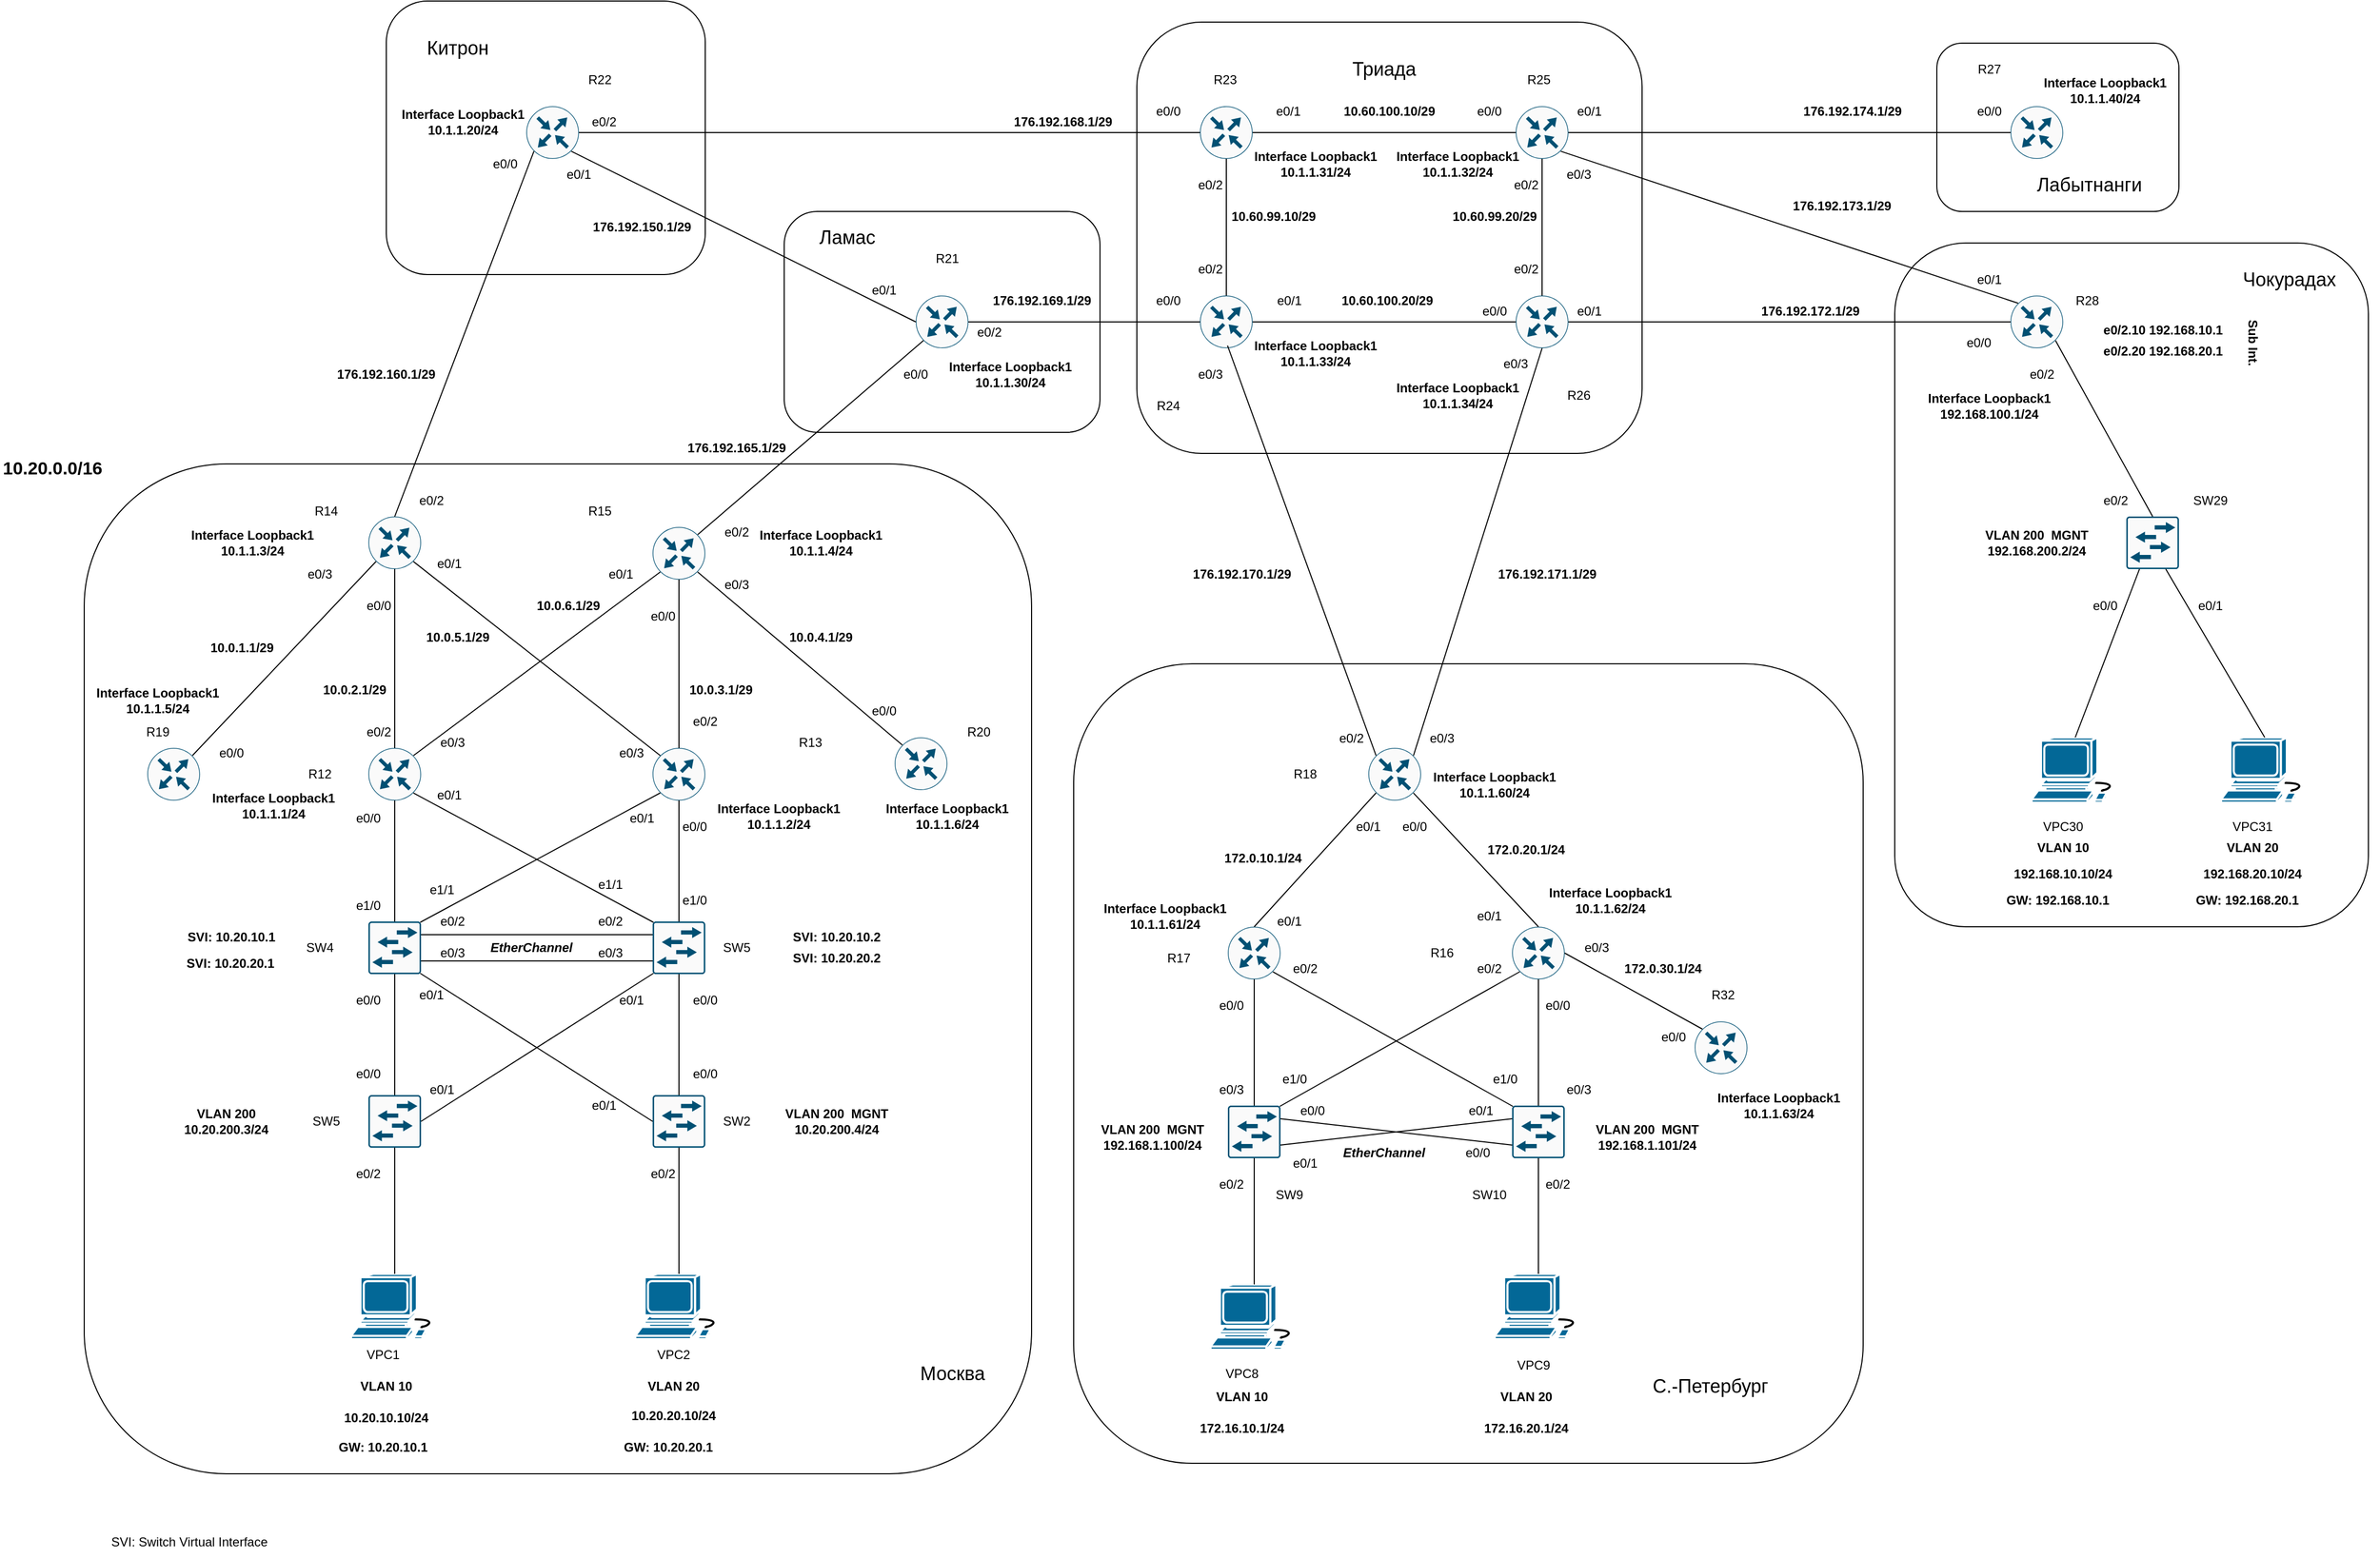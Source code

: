 <mxfile version="25.0.1">
  <diagram name="Page-1" id="XfyR6ljDPPWZCooTb3Pp">
    <mxGraphModel dx="3755" dy="4026" grid="1" gridSize="10" guides="1" tooltips="1" connect="1" arrows="1" fold="1" page="1" pageScale="1" pageWidth="2339" pageHeight="3300" math="0" shadow="0">
      <root>
        <mxCell id="0" />
        <mxCell id="1" parent="0" />
        <mxCell id="qq-jrD-yqYWrXCZJZRmo-103" value="" style="rounded=1;whiteSpace=wrap;html=1;fillColor=none;" parent="1" vertex="1">
          <mxGeometry x="-2240" y="-1170" width="900" height="960" as="geometry" />
        </mxCell>
        <mxCell id="qq-jrD-yqYWrXCZJZRmo-111" value="" style="rounded=1;whiteSpace=wrap;html=1;fillColor=none;" parent="1" vertex="1">
          <mxGeometry x="-520" y="-1380" width="450" height="650" as="geometry" />
        </mxCell>
        <mxCell id="qq-jrD-yqYWrXCZJZRmo-108" value="" style="rounded=1;whiteSpace=wrap;html=1;fillColor=none;" parent="1" vertex="1">
          <mxGeometry x="-480" y="-1570" width="230" height="160" as="geometry" />
        </mxCell>
        <mxCell id="qq-jrD-yqYWrXCZJZRmo-107" value="" style="rounded=1;whiteSpace=wrap;html=1;fillColor=none;" parent="1" vertex="1">
          <mxGeometry x="-1300" y="-980" width="750" height="760" as="geometry" />
        </mxCell>
        <mxCell id="qq-jrD-yqYWrXCZJZRmo-106" value="" style="rounded=1;whiteSpace=wrap;html=1;fillColor=none;" parent="1" vertex="1">
          <mxGeometry x="-1240" y="-1590" width="480" height="410" as="geometry" />
        </mxCell>
        <mxCell id="qq-jrD-yqYWrXCZJZRmo-105" value="" style="rounded=1;whiteSpace=wrap;html=1;fillColor=none;" parent="1" vertex="1">
          <mxGeometry x="-1575" y="-1410" width="300" height="210" as="geometry" />
        </mxCell>
        <mxCell id="qq-jrD-yqYWrXCZJZRmo-104" value="" style="rounded=1;whiteSpace=wrap;html=1;fillColor=none;" parent="1" vertex="1">
          <mxGeometry x="-1953" y="-1610" width="303" height="260" as="geometry" />
        </mxCell>
        <mxCell id="qq-jrD-yqYWrXCZJZRmo-1" value="" style="sketch=0;points=[[0.5,0,0],[1,0.5,0],[0.5,1,0],[0,0.5,0],[0.145,0.145,0],[0.856,0.145,0],[0.855,0.856,0],[0.145,0.855,0]];verticalLabelPosition=bottom;html=1;verticalAlign=top;aspect=fixed;align=center;pointerEvents=1;shape=mxgraph.cisco19.rect;prIcon=router;fillColor=#FAFAFA;strokeColor=#005073;" parent="1" vertex="1">
          <mxGeometry x="-1970" y="-900" width="50" height="50" as="geometry" />
        </mxCell>
        <mxCell id="qq-jrD-yqYWrXCZJZRmo-2" value="" style="sketch=0;points=[[0.5,0,0],[1,0.5,0],[0.5,1,0],[0,0.5,0],[0.145,0.145,0],[0.856,0.145,0],[0.855,0.856,0],[0.145,0.855,0]];verticalLabelPosition=bottom;html=1;verticalAlign=top;aspect=fixed;align=center;pointerEvents=1;shape=mxgraph.cisco19.rect;prIcon=router;fillColor=#FAFAFA;strokeColor=#005073;" parent="1" vertex="1">
          <mxGeometry x="-1700" y="-900" width="50" height="50" as="geometry" />
        </mxCell>
        <mxCell id="qq-jrD-yqYWrXCZJZRmo-3" value="" style="sketch=0;points=[[0.5,0,0],[1,0.5,0],[0.5,1,0],[0,0.5,0],[0.145,0.145,0],[0.856,0.145,0],[0.855,0.856,0],[0.145,0.855,0]];verticalLabelPosition=bottom;html=1;verticalAlign=top;aspect=fixed;align=center;pointerEvents=1;shape=mxgraph.cisco19.rect;prIcon=router;fillColor=#FAFAFA;strokeColor=#005073;" parent="1" vertex="1">
          <mxGeometry x="-1970" y="-1120" width="50" height="50" as="geometry" />
        </mxCell>
        <mxCell id="qq-jrD-yqYWrXCZJZRmo-4" value="" style="sketch=0;points=[[0.5,0,0],[1,0.5,0],[0.5,1,0],[0,0.5,0],[0.145,0.145,0],[0.856,0.145,0],[0.855,0.856,0],[0.145,0.855,0]];verticalLabelPosition=bottom;html=1;verticalAlign=top;aspect=fixed;align=center;pointerEvents=1;shape=mxgraph.cisco19.rect;prIcon=router;fillColor=#FAFAFA;strokeColor=#005073;" parent="1" vertex="1">
          <mxGeometry x="-1700" y="-1110" width="50" height="50" as="geometry" />
        </mxCell>
        <mxCell id="qq-jrD-yqYWrXCZJZRmo-7" style="rounded=0;orthogonalLoop=1;jettySize=auto;html=1;exitX=0.856;exitY=0.145;exitDx=0;exitDy=0;exitPerimeter=0;entryX=0.145;entryY=0.855;entryDx=0;entryDy=0;entryPerimeter=0;endArrow=none;endFill=0;" parent="1" source="qq-jrD-yqYWrXCZJZRmo-1" target="qq-jrD-yqYWrXCZJZRmo-4" edge="1">
          <mxGeometry relative="1" as="geometry" />
        </mxCell>
        <mxCell id="qq-jrD-yqYWrXCZJZRmo-8" style="rounded=0;orthogonalLoop=1;jettySize=auto;html=1;exitX=0.145;exitY=0.145;exitDx=0;exitDy=0;exitPerimeter=0;entryX=0.855;entryY=0.856;entryDx=0;entryDy=0;entryPerimeter=0;endArrow=none;endFill=0;" parent="1" source="qq-jrD-yqYWrXCZJZRmo-2" target="qq-jrD-yqYWrXCZJZRmo-3" edge="1">
          <mxGeometry relative="1" as="geometry" />
        </mxCell>
        <mxCell id="qq-jrD-yqYWrXCZJZRmo-9" value="" style="sketch=0;points=[[0.015,0.015,0],[0.985,0.015,0],[0.985,0.985,0],[0.015,0.985,0],[0.25,0,0],[0.5,0,0],[0.75,0,0],[1,0.25,0],[1,0.5,0],[1,0.75,0],[0.75,1,0],[0.5,1,0],[0.25,1,0],[0,0.75,0],[0,0.5,0],[0,0.25,0]];verticalLabelPosition=bottom;html=1;verticalAlign=top;aspect=fixed;align=center;pointerEvents=1;shape=mxgraph.cisco19.rect;prIcon=l2_switch;fillColor=#FAFAFA;strokeColor=#005073;" parent="1" vertex="1">
          <mxGeometry x="-1970" y="-735" width="50" height="50" as="geometry" />
        </mxCell>
        <mxCell id="qq-jrD-yqYWrXCZJZRmo-10" value="" style="sketch=0;points=[[0.015,0.015,0],[0.985,0.015,0],[0.985,0.985,0],[0.015,0.985,0],[0.25,0,0],[0.5,0,0],[0.75,0,0],[1,0.25,0],[1,0.5,0],[1,0.75,0],[0.75,1,0],[0.5,1,0],[0.25,1,0],[0,0.75,0],[0,0.5,0],[0,0.25,0]];verticalLabelPosition=bottom;html=1;verticalAlign=top;aspect=fixed;align=center;pointerEvents=1;shape=mxgraph.cisco19.rect;prIcon=l2_switch;fillColor=#FAFAFA;strokeColor=#005073;" parent="1" vertex="1">
          <mxGeometry x="-1700" y="-735" width="50" height="50" as="geometry" />
        </mxCell>
        <mxCell id="qq-jrD-yqYWrXCZJZRmo-11" style="rounded=0;orthogonalLoop=1;jettySize=auto;html=1;exitX=0.5;exitY=0;exitDx=0;exitDy=0;exitPerimeter=0;entryX=0.5;entryY=1;entryDx=0;entryDy=0;entryPerimeter=0;endArrow=none;endFill=0;" parent="1" source="qq-jrD-yqYWrXCZJZRmo-9" target="qq-jrD-yqYWrXCZJZRmo-1" edge="1">
          <mxGeometry relative="1" as="geometry" />
        </mxCell>
        <mxCell id="qq-jrD-yqYWrXCZJZRmo-13" style="rounded=0;orthogonalLoop=1;jettySize=auto;html=1;exitX=0.5;exitY=0;exitDx=0;exitDy=0;exitPerimeter=0;entryX=0.5;entryY=1;entryDx=0;entryDy=0;entryPerimeter=0;endArrow=none;endFill=0;" parent="1" source="qq-jrD-yqYWrXCZJZRmo-10" target="qq-jrD-yqYWrXCZJZRmo-2" edge="1">
          <mxGeometry relative="1" as="geometry" />
        </mxCell>
        <mxCell id="qq-jrD-yqYWrXCZJZRmo-14" style="rounded=0;orthogonalLoop=1;jettySize=auto;html=1;exitX=0.5;exitY=0;exitDx=0;exitDy=0;exitPerimeter=0;entryX=0.5;entryY=1;entryDx=0;entryDy=0;entryPerimeter=0;endArrow=none;endFill=0;" parent="1" source="qq-jrD-yqYWrXCZJZRmo-1" target="qq-jrD-yqYWrXCZJZRmo-3" edge="1">
          <mxGeometry relative="1" as="geometry" />
        </mxCell>
        <mxCell id="qq-jrD-yqYWrXCZJZRmo-15" style="edgeStyle=orthogonalEdgeStyle;rounded=0;orthogonalLoop=1;jettySize=auto;html=1;exitX=0.5;exitY=0;exitDx=0;exitDy=0;exitPerimeter=0;entryX=0.5;entryY=1;entryDx=0;entryDy=0;entryPerimeter=0;endArrow=none;endFill=0;" parent="1" source="qq-jrD-yqYWrXCZJZRmo-2" target="qq-jrD-yqYWrXCZJZRmo-4" edge="1">
          <mxGeometry relative="1" as="geometry" />
        </mxCell>
        <mxCell id="qq-jrD-yqYWrXCZJZRmo-16" value="" style="sketch=0;points=[[0.5,0,0],[1,0.5,0],[0.5,1,0],[0,0.5,0],[0.145,0.145,0],[0.856,0.145,0],[0.855,0.856,0],[0.145,0.855,0]];verticalLabelPosition=bottom;html=1;verticalAlign=top;aspect=fixed;align=center;pointerEvents=1;shape=mxgraph.cisco19.rect;prIcon=router;fillColor=#FAFAFA;strokeColor=#005073;" parent="1" vertex="1">
          <mxGeometry x="-2180" y="-900" width="50" height="50" as="geometry" />
        </mxCell>
        <mxCell id="qq-jrD-yqYWrXCZJZRmo-17" style="rounded=0;orthogonalLoop=1;jettySize=auto;html=1;exitX=0.856;exitY=0.145;exitDx=0;exitDy=0;exitPerimeter=0;endArrow=none;endFill=0;entryX=0.145;entryY=0.855;entryDx=0;entryDy=0;entryPerimeter=0;" parent="1" source="qq-jrD-yqYWrXCZJZRmo-16" target="qq-jrD-yqYWrXCZJZRmo-3" edge="1">
          <mxGeometry relative="1" as="geometry">
            <mxPoint x="-1970" y="-1070" as="targetPoint" />
          </mxGeometry>
        </mxCell>
        <mxCell id="qq-jrD-yqYWrXCZJZRmo-18" value="" style="sketch=0;points=[[0.5,0,0],[1,0.5,0],[0.5,1,0],[0,0.5,0],[0.145,0.145,0],[0.856,0.145,0],[0.855,0.856,0],[0.145,0.855,0]];verticalLabelPosition=bottom;html=1;verticalAlign=top;aspect=fixed;align=center;pointerEvents=1;shape=mxgraph.cisco19.rect;prIcon=router;fillColor=#FAFAFA;strokeColor=#005073;" parent="1" vertex="1">
          <mxGeometry x="-1470" y="-910" width="50" height="50" as="geometry" />
        </mxCell>
        <mxCell id="qq-jrD-yqYWrXCZJZRmo-19" style="rounded=0;orthogonalLoop=1;jettySize=auto;html=1;exitX=0.145;exitY=0.145;exitDx=0;exitDy=0;exitPerimeter=0;entryX=0.855;entryY=0.856;entryDx=0;entryDy=0;entryPerimeter=0;endArrow=none;endFill=0;" parent="1" source="qq-jrD-yqYWrXCZJZRmo-18" target="qq-jrD-yqYWrXCZJZRmo-4" edge="1">
          <mxGeometry relative="1" as="geometry" />
        </mxCell>
        <mxCell id="qq-jrD-yqYWrXCZJZRmo-20" style="edgeStyle=orthogonalEdgeStyle;rounded=0;orthogonalLoop=1;jettySize=auto;html=1;exitX=1;exitY=0.25;exitDx=0;exitDy=0;exitPerimeter=0;entryX=0;entryY=0.25;entryDx=0;entryDy=0;entryPerimeter=0;endArrow=none;endFill=0;" parent="1" source="qq-jrD-yqYWrXCZJZRmo-9" target="qq-jrD-yqYWrXCZJZRmo-10" edge="1">
          <mxGeometry relative="1" as="geometry" />
        </mxCell>
        <mxCell id="qq-jrD-yqYWrXCZJZRmo-21" style="edgeStyle=orthogonalEdgeStyle;rounded=0;orthogonalLoop=1;jettySize=auto;html=1;exitX=1;exitY=0.75;exitDx=0;exitDy=0;exitPerimeter=0;entryX=0;entryY=0.75;entryDx=0;entryDy=0;entryPerimeter=0;endArrow=none;endFill=0;" parent="1" source="qq-jrD-yqYWrXCZJZRmo-9" target="qq-jrD-yqYWrXCZJZRmo-10" edge="1">
          <mxGeometry relative="1" as="geometry" />
        </mxCell>
        <mxCell id="qq-jrD-yqYWrXCZJZRmo-23" value="" style="sketch=0;points=[[0.015,0.015,0],[0.985,0.015,0],[0.985,0.985,0],[0.015,0.985,0],[0.25,0,0],[0.5,0,0],[0.75,0,0],[1,0.25,0],[1,0.5,0],[1,0.75,0],[0.75,1,0],[0.5,1,0],[0.25,1,0],[0,0.75,0],[0,0.5,0],[0,0.25,0]];verticalLabelPosition=bottom;html=1;verticalAlign=top;aspect=fixed;align=center;pointerEvents=1;shape=mxgraph.cisco19.rect;prIcon=l2_switch;fillColor=#FAFAFA;strokeColor=#005073;" parent="1" vertex="1">
          <mxGeometry x="-1970" y="-570" width="50" height="50" as="geometry" />
        </mxCell>
        <mxCell id="qq-jrD-yqYWrXCZJZRmo-24" value="" style="sketch=0;points=[[0.015,0.015,0],[0.985,0.015,0],[0.985,0.985,0],[0.015,0.985,0],[0.25,0,0],[0.5,0,0],[0.75,0,0],[1,0.25,0],[1,0.5,0],[1,0.75,0],[0.75,1,0],[0.5,1,0],[0.25,1,0],[0,0.75,0],[0,0.5,0],[0,0.25,0]];verticalLabelPosition=bottom;html=1;verticalAlign=top;aspect=fixed;align=center;pointerEvents=1;shape=mxgraph.cisco19.rect;prIcon=l2_switch;fillColor=#FAFAFA;strokeColor=#005073;" parent="1" vertex="1">
          <mxGeometry x="-1700" y="-570" width="50" height="50" as="geometry" />
        </mxCell>
        <mxCell id="qq-jrD-yqYWrXCZJZRmo-27" style="edgeStyle=orthogonalEdgeStyle;rounded=0;orthogonalLoop=1;jettySize=auto;html=1;exitX=0.5;exitY=0;exitDx=0;exitDy=0;exitPerimeter=0;entryX=0.5;entryY=1;entryDx=0;entryDy=0;entryPerimeter=0;endArrow=none;endFill=0;" parent="1" source="qq-jrD-yqYWrXCZJZRmo-24" target="qq-jrD-yqYWrXCZJZRmo-10" edge="1">
          <mxGeometry relative="1" as="geometry" />
        </mxCell>
        <mxCell id="qq-jrD-yqYWrXCZJZRmo-29" style="edgeStyle=orthogonalEdgeStyle;rounded=0;orthogonalLoop=1;jettySize=auto;html=1;exitX=0.5;exitY=0;exitDx=0;exitDy=0;exitPerimeter=0;entryX=0.5;entryY=1;entryDx=0;entryDy=0;entryPerimeter=0;endArrow=none;endFill=0;" parent="1" source="qq-jrD-yqYWrXCZJZRmo-23" target="qq-jrD-yqYWrXCZJZRmo-9" edge="1">
          <mxGeometry relative="1" as="geometry" />
        </mxCell>
        <mxCell id="qq-jrD-yqYWrXCZJZRmo-30" style="rounded=0;orthogonalLoop=1;jettySize=auto;html=1;exitX=0.985;exitY=0.015;exitDx=0;exitDy=0;exitPerimeter=0;entryX=0.145;entryY=0.855;entryDx=0;entryDy=0;entryPerimeter=0;endArrow=none;endFill=0;" parent="1" source="qq-jrD-yqYWrXCZJZRmo-9" target="qq-jrD-yqYWrXCZJZRmo-2" edge="1">
          <mxGeometry relative="1" as="geometry" />
        </mxCell>
        <mxCell id="qq-jrD-yqYWrXCZJZRmo-31" style="rounded=0;orthogonalLoop=1;jettySize=auto;html=1;exitX=0.015;exitY=0.015;exitDx=0;exitDy=0;exitPerimeter=0;entryX=0.855;entryY=0.856;entryDx=0;entryDy=0;entryPerimeter=0;endArrow=none;endFill=0;" parent="1" source="qq-jrD-yqYWrXCZJZRmo-10" target="qq-jrD-yqYWrXCZJZRmo-1" edge="1">
          <mxGeometry relative="1" as="geometry" />
        </mxCell>
        <mxCell id="qq-jrD-yqYWrXCZJZRmo-32" style="rounded=0;orthogonalLoop=1;jettySize=auto;html=1;exitX=1;exitY=0.5;exitDx=0;exitDy=0;exitPerimeter=0;entryX=0.015;entryY=0.985;entryDx=0;entryDy=0;entryPerimeter=0;endArrow=none;endFill=0;" parent="1" source="qq-jrD-yqYWrXCZJZRmo-23" target="qq-jrD-yqYWrXCZJZRmo-10" edge="1">
          <mxGeometry relative="1" as="geometry" />
        </mxCell>
        <mxCell id="qq-jrD-yqYWrXCZJZRmo-33" style="rounded=0;orthogonalLoop=1;jettySize=auto;html=1;exitX=0;exitY=0.5;exitDx=0;exitDy=0;exitPerimeter=0;entryX=0.985;entryY=0.985;entryDx=0;entryDy=0;entryPerimeter=0;endArrow=none;endFill=0;" parent="1" source="qq-jrD-yqYWrXCZJZRmo-24" target="qq-jrD-yqYWrXCZJZRmo-9" edge="1">
          <mxGeometry relative="1" as="geometry" />
        </mxCell>
        <mxCell id="qq-jrD-yqYWrXCZJZRmo-34" value="" style="shape=mxgraph.cisco.computers_and_peripherals.workstation;sketch=0;html=1;pointerEvents=1;dashed=0;fillColor=#036897;strokeColor=#ffffff;strokeWidth=2;verticalLabelPosition=bottom;verticalAlign=top;align=center;outlineConnect=0;" parent="1" vertex="1">
          <mxGeometry x="-1986.5" y="-400" width="83" height="62" as="geometry" />
        </mxCell>
        <mxCell id="qq-jrD-yqYWrXCZJZRmo-35" style="rounded=0;orthogonalLoop=1;jettySize=auto;html=1;exitX=0.5;exitY=0;exitDx=0;exitDy=0;exitPerimeter=0;entryX=0.5;entryY=1;entryDx=0;entryDy=0;entryPerimeter=0;endArrow=none;endFill=0;" parent="1" source="qq-jrD-yqYWrXCZJZRmo-34" target="qq-jrD-yqYWrXCZJZRmo-23" edge="1">
          <mxGeometry relative="1" as="geometry" />
        </mxCell>
        <mxCell id="qq-jrD-yqYWrXCZJZRmo-36" value="" style="shape=mxgraph.cisco.computers_and_peripherals.workstation;sketch=0;html=1;pointerEvents=1;dashed=0;fillColor=#036897;strokeColor=#ffffff;strokeWidth=2;verticalLabelPosition=bottom;verticalAlign=top;align=center;outlineConnect=0;" parent="1" vertex="1">
          <mxGeometry x="-1716.5" y="-400" width="83" height="62" as="geometry" />
        </mxCell>
        <mxCell id="qq-jrD-yqYWrXCZJZRmo-37" style="edgeStyle=orthogonalEdgeStyle;rounded=0;orthogonalLoop=1;jettySize=auto;html=1;exitX=0.5;exitY=0;exitDx=0;exitDy=0;exitPerimeter=0;entryX=0.5;entryY=1;entryDx=0;entryDy=0;entryPerimeter=0;endArrow=none;endFill=0;" parent="1" source="qq-jrD-yqYWrXCZJZRmo-36" target="qq-jrD-yqYWrXCZJZRmo-24" edge="1">
          <mxGeometry relative="1" as="geometry" />
        </mxCell>
        <mxCell id="qq-jrD-yqYWrXCZJZRmo-38" value="" style="sketch=0;points=[[0.5,0,0],[1,0.5,0],[0.5,1,0],[0,0.5,0],[0.145,0.145,0],[0.856,0.145,0],[0.855,0.856,0],[0.145,0.855,0]];verticalLabelPosition=bottom;html=1;verticalAlign=top;aspect=fixed;align=center;pointerEvents=1;shape=mxgraph.cisco19.rect;prIcon=router;fillColor=#FAFAFA;strokeColor=#005073;" parent="1" vertex="1">
          <mxGeometry x="-1820" y="-1510" width="50" height="50" as="geometry" />
        </mxCell>
        <mxCell id="qq-jrD-yqYWrXCZJZRmo-39" value="" style="sketch=0;points=[[0.5,0,0],[1,0.5,0],[0.5,1,0],[0,0.5,0],[0.145,0.145,0],[0.856,0.145,0],[0.855,0.856,0],[0.145,0.855,0]];verticalLabelPosition=bottom;html=1;verticalAlign=top;aspect=fixed;align=center;pointerEvents=1;shape=mxgraph.cisco19.rect;prIcon=router;fillColor=#FAFAFA;strokeColor=#005073;" parent="1" vertex="1">
          <mxGeometry x="-1450" y="-1330" width="50" height="50" as="geometry" />
        </mxCell>
        <mxCell id="qq-jrD-yqYWrXCZJZRmo-40" style="rounded=0;orthogonalLoop=1;jettySize=auto;html=1;exitX=0.5;exitY=0;exitDx=0;exitDy=0;exitPerimeter=0;entryX=0.145;entryY=0.855;entryDx=0;entryDy=0;entryPerimeter=0;endArrow=none;endFill=0;" parent="1" source="qq-jrD-yqYWrXCZJZRmo-3" target="qq-jrD-yqYWrXCZJZRmo-38" edge="1">
          <mxGeometry relative="1" as="geometry" />
        </mxCell>
        <mxCell id="qq-jrD-yqYWrXCZJZRmo-41" style="rounded=0;orthogonalLoop=1;jettySize=auto;html=1;exitX=0.856;exitY=0.145;exitDx=0;exitDy=0;exitPerimeter=0;entryX=0.145;entryY=0.855;entryDx=0;entryDy=0;entryPerimeter=0;endArrow=none;endFill=0;" parent="1" source="qq-jrD-yqYWrXCZJZRmo-4" target="qq-jrD-yqYWrXCZJZRmo-39" edge="1">
          <mxGeometry relative="1" as="geometry" />
        </mxCell>
        <mxCell id="qq-jrD-yqYWrXCZJZRmo-42" style="rounded=0;orthogonalLoop=1;jettySize=auto;html=1;exitX=0.855;exitY=0.856;exitDx=0;exitDy=0;exitPerimeter=0;entryX=0;entryY=0.5;entryDx=0;entryDy=0;entryPerimeter=0;endArrow=none;endFill=0;" parent="1" source="qq-jrD-yqYWrXCZJZRmo-38" target="qq-jrD-yqYWrXCZJZRmo-39" edge="1">
          <mxGeometry relative="1" as="geometry" />
        </mxCell>
        <mxCell id="qq-jrD-yqYWrXCZJZRmo-43" value="" style="sketch=0;points=[[0.5,0,0],[1,0.5,0],[0.5,1,0],[0,0.5,0],[0.145,0.145,0],[0.856,0.145,0],[0.855,0.856,0],[0.145,0.855,0]];verticalLabelPosition=bottom;html=1;verticalAlign=top;aspect=fixed;align=center;pointerEvents=1;shape=mxgraph.cisco19.rect;prIcon=router;fillColor=#FAFAFA;strokeColor=#005073;" parent="1" vertex="1">
          <mxGeometry x="-1180" y="-1510" width="50" height="50" as="geometry" />
        </mxCell>
        <mxCell id="qq-jrD-yqYWrXCZJZRmo-44" value="" style="sketch=0;points=[[0.5,0,0],[1,0.5,0],[0.5,1,0],[0,0.5,0],[0.145,0.145,0],[0.856,0.145,0],[0.855,0.856,0],[0.145,0.855,0]];verticalLabelPosition=bottom;html=1;verticalAlign=top;aspect=fixed;align=center;pointerEvents=1;shape=mxgraph.cisco19.rect;prIcon=router;fillColor=#FAFAFA;strokeColor=#005073;" parent="1" vertex="1">
          <mxGeometry x="-880" y="-1510" width="50" height="50" as="geometry" />
        </mxCell>
        <mxCell id="qq-jrD-yqYWrXCZJZRmo-45" value="" style="sketch=0;points=[[0.5,0,0],[1,0.5,0],[0.5,1,0],[0,0.5,0],[0.145,0.145,0],[0.856,0.145,0],[0.855,0.856,0],[0.145,0.855,0]];verticalLabelPosition=bottom;html=1;verticalAlign=top;aspect=fixed;align=center;pointerEvents=1;shape=mxgraph.cisco19.rect;prIcon=router;fillColor=#FAFAFA;strokeColor=#005073;" parent="1" vertex="1">
          <mxGeometry x="-1180" y="-1330" width="50" height="50" as="geometry" />
        </mxCell>
        <mxCell id="qq-jrD-yqYWrXCZJZRmo-46" value="" style="sketch=0;points=[[0.5,0,0],[1,0.5,0],[0.5,1,0],[0,0.5,0],[0.145,0.145,0],[0.856,0.145,0],[0.855,0.856,0],[0.145,0.855,0]];verticalLabelPosition=bottom;html=1;verticalAlign=top;aspect=fixed;align=center;pointerEvents=1;shape=mxgraph.cisco19.rect;prIcon=router;fillColor=#FAFAFA;strokeColor=#005073;" parent="1" vertex="1">
          <mxGeometry x="-880" y="-1330" width="50" height="50" as="geometry" />
        </mxCell>
        <mxCell id="qq-jrD-yqYWrXCZJZRmo-47" style="rounded=0;orthogonalLoop=1;jettySize=auto;html=1;exitX=1;exitY=0.5;exitDx=0;exitDy=0;exitPerimeter=0;entryX=0;entryY=0.5;entryDx=0;entryDy=0;entryPerimeter=0;endArrow=none;endFill=0;" parent="1" source="qq-jrD-yqYWrXCZJZRmo-38" target="qq-jrD-yqYWrXCZJZRmo-43" edge="1">
          <mxGeometry relative="1" as="geometry" />
        </mxCell>
        <mxCell id="qq-jrD-yqYWrXCZJZRmo-48" style="rounded=0;orthogonalLoop=1;jettySize=auto;html=1;exitX=1;exitY=0.5;exitDx=0;exitDy=0;exitPerimeter=0;entryX=0;entryY=0.5;entryDx=0;entryDy=0;entryPerimeter=0;endArrow=none;endFill=0;" parent="1" source="qq-jrD-yqYWrXCZJZRmo-39" target="qq-jrD-yqYWrXCZJZRmo-45" edge="1">
          <mxGeometry relative="1" as="geometry" />
        </mxCell>
        <mxCell id="qq-jrD-yqYWrXCZJZRmo-49" style="rounded=0;orthogonalLoop=1;jettySize=auto;html=1;exitX=1;exitY=0.5;exitDx=0;exitDy=0;exitPerimeter=0;entryX=0;entryY=0.5;entryDx=0;entryDy=0;entryPerimeter=0;endArrow=none;endFill=0;" parent="1" source="qq-jrD-yqYWrXCZJZRmo-43" target="qq-jrD-yqYWrXCZJZRmo-44" edge="1">
          <mxGeometry relative="1" as="geometry" />
        </mxCell>
        <mxCell id="qq-jrD-yqYWrXCZJZRmo-50" style="edgeStyle=orthogonalEdgeStyle;rounded=0;orthogonalLoop=1;jettySize=auto;html=1;exitX=0.5;exitY=0;exitDx=0;exitDy=0;exitPerimeter=0;entryX=0.5;entryY=1;entryDx=0;entryDy=0;entryPerimeter=0;endArrow=none;endFill=0;" parent="1" source="qq-jrD-yqYWrXCZJZRmo-45" target="qq-jrD-yqYWrXCZJZRmo-43" edge="1">
          <mxGeometry relative="1" as="geometry" />
        </mxCell>
        <mxCell id="qq-jrD-yqYWrXCZJZRmo-51" style="edgeStyle=orthogonalEdgeStyle;rounded=0;orthogonalLoop=1;jettySize=auto;html=1;exitX=1;exitY=0.5;exitDx=0;exitDy=0;exitPerimeter=0;entryX=0;entryY=0.5;entryDx=0;entryDy=0;entryPerimeter=0;endArrow=none;endFill=0;" parent="1" source="qq-jrD-yqYWrXCZJZRmo-45" target="qq-jrD-yqYWrXCZJZRmo-46" edge="1">
          <mxGeometry relative="1" as="geometry" />
        </mxCell>
        <mxCell id="qq-jrD-yqYWrXCZJZRmo-52" style="edgeStyle=orthogonalEdgeStyle;rounded=0;orthogonalLoop=1;jettySize=auto;html=1;exitX=0.5;exitY=0;exitDx=0;exitDy=0;exitPerimeter=0;entryX=0.5;entryY=1;entryDx=0;entryDy=0;entryPerimeter=0;endArrow=none;endFill=0;" parent="1" source="qq-jrD-yqYWrXCZJZRmo-46" target="qq-jrD-yqYWrXCZJZRmo-44" edge="1">
          <mxGeometry relative="1" as="geometry" />
        </mxCell>
        <mxCell id="qq-jrD-yqYWrXCZJZRmo-53" value="" style="sketch=0;points=[[0.5,0,0],[1,0.5,0],[0.5,1,0],[0,0.5,0],[0.145,0.145,0],[0.856,0.145,0],[0.855,0.856,0],[0.145,0.855,0]];verticalLabelPosition=bottom;html=1;verticalAlign=top;aspect=fixed;align=center;pointerEvents=1;shape=mxgraph.cisco19.rect;prIcon=router;fillColor=#FAFAFA;strokeColor=#005073;" parent="1" vertex="1">
          <mxGeometry x="-410" y="-1510" width="50" height="50" as="geometry" />
        </mxCell>
        <mxCell id="qq-jrD-yqYWrXCZJZRmo-54" value="" style="sketch=0;points=[[0.5,0,0],[1,0.5,0],[0.5,1,0],[0,0.5,0],[0.145,0.145,0],[0.856,0.145,0],[0.855,0.856,0],[0.145,0.855,0]];verticalLabelPosition=bottom;html=1;verticalAlign=top;aspect=fixed;align=center;pointerEvents=1;shape=mxgraph.cisco19.rect;prIcon=router;fillColor=#FAFAFA;strokeColor=#005073;" parent="1" vertex="1">
          <mxGeometry x="-410" y="-1330" width="50" height="50" as="geometry" />
        </mxCell>
        <mxCell id="qq-jrD-yqYWrXCZJZRmo-55" style="edgeStyle=orthogonalEdgeStyle;rounded=0;orthogonalLoop=1;jettySize=auto;html=1;exitX=1;exitY=0.5;exitDx=0;exitDy=0;exitPerimeter=0;entryX=0;entryY=0.5;entryDx=0;entryDy=0;entryPerimeter=0;endArrow=none;endFill=0;" parent="1" source="qq-jrD-yqYWrXCZJZRmo-44" target="qq-jrD-yqYWrXCZJZRmo-53" edge="1">
          <mxGeometry relative="1" as="geometry" />
        </mxCell>
        <mxCell id="qq-jrD-yqYWrXCZJZRmo-57" style="rounded=0;orthogonalLoop=1;jettySize=auto;html=1;exitX=0.855;exitY=0.856;exitDx=0;exitDy=0;exitPerimeter=0;entryX=0.145;entryY=0.145;entryDx=0;entryDy=0;entryPerimeter=0;endArrow=none;endFill=0;" parent="1" source="qq-jrD-yqYWrXCZJZRmo-44" target="qq-jrD-yqYWrXCZJZRmo-54" edge="1">
          <mxGeometry relative="1" as="geometry" />
        </mxCell>
        <mxCell id="qq-jrD-yqYWrXCZJZRmo-58" style="edgeStyle=orthogonalEdgeStyle;rounded=0;orthogonalLoop=1;jettySize=auto;html=1;exitX=1;exitY=0.5;exitDx=0;exitDy=0;exitPerimeter=0;entryX=0;entryY=0.5;entryDx=0;entryDy=0;entryPerimeter=0;endArrow=none;endFill=0;" parent="1" source="qq-jrD-yqYWrXCZJZRmo-46" target="qq-jrD-yqYWrXCZJZRmo-54" edge="1">
          <mxGeometry relative="1" as="geometry" />
        </mxCell>
        <mxCell id="qq-jrD-yqYWrXCZJZRmo-59" value="" style="sketch=0;points=[[0.015,0.015,0],[0.985,0.015,0],[0.985,0.985,0],[0.015,0.985,0],[0.25,0,0],[0.5,0,0],[0.75,0,0],[1,0.25,0],[1,0.5,0],[1,0.75,0],[0.75,1,0],[0.5,1,0],[0.25,1,0],[0,0.75,0],[0,0.5,0],[0,0.25,0]];verticalLabelPosition=bottom;html=1;verticalAlign=top;aspect=fixed;align=center;pointerEvents=1;shape=mxgraph.cisco19.rect;prIcon=l2_switch;fillColor=#FAFAFA;strokeColor=#005073;" parent="1" vertex="1">
          <mxGeometry x="-300" y="-1120" width="50" height="50" as="geometry" />
        </mxCell>
        <mxCell id="qq-jrD-yqYWrXCZJZRmo-60" style="rounded=0;orthogonalLoop=1;jettySize=auto;html=1;exitX=0.5;exitY=0;exitDx=0;exitDy=0;exitPerimeter=0;entryX=0.855;entryY=0.856;entryDx=0;entryDy=0;entryPerimeter=0;endArrow=none;endFill=0;" parent="1" source="qq-jrD-yqYWrXCZJZRmo-59" target="qq-jrD-yqYWrXCZJZRmo-54" edge="1">
          <mxGeometry relative="1" as="geometry" />
        </mxCell>
        <mxCell id="qq-jrD-yqYWrXCZJZRmo-61" value="" style="shape=mxgraph.cisco.computers_and_peripherals.workstation;sketch=0;html=1;pointerEvents=1;dashed=0;fillColor=#036897;strokeColor=#ffffff;strokeWidth=2;verticalLabelPosition=bottom;verticalAlign=top;align=center;outlineConnect=0;" parent="1" vertex="1">
          <mxGeometry x="-390" y="-910" width="83" height="62" as="geometry" />
        </mxCell>
        <mxCell id="qq-jrD-yqYWrXCZJZRmo-62" style="rounded=0;orthogonalLoop=1;jettySize=auto;html=1;exitX=0.5;exitY=0;exitDx=0;exitDy=0;exitPerimeter=0;entryX=0.25;entryY=1;entryDx=0;entryDy=0;entryPerimeter=0;endArrow=none;endFill=0;" parent="1" source="qq-jrD-yqYWrXCZJZRmo-61" target="qq-jrD-yqYWrXCZJZRmo-59" edge="1">
          <mxGeometry relative="1" as="geometry" />
        </mxCell>
        <mxCell id="qq-jrD-yqYWrXCZJZRmo-63" value="" style="shape=mxgraph.cisco.computers_and_peripherals.workstation;sketch=0;html=1;pointerEvents=1;dashed=0;fillColor=#036897;strokeColor=#ffffff;strokeWidth=2;verticalLabelPosition=bottom;verticalAlign=top;align=center;outlineConnect=0;" parent="1" vertex="1">
          <mxGeometry x="-210" y="-910" width="83" height="62" as="geometry" />
        </mxCell>
        <mxCell id="qq-jrD-yqYWrXCZJZRmo-64" style="rounded=0;orthogonalLoop=1;jettySize=auto;html=1;exitX=0.5;exitY=0;exitDx=0;exitDy=0;exitPerimeter=0;entryX=0.75;entryY=1;entryDx=0;entryDy=0;entryPerimeter=0;endArrow=none;endFill=0;" parent="1" source="qq-jrD-yqYWrXCZJZRmo-63" target="qq-jrD-yqYWrXCZJZRmo-59" edge="1">
          <mxGeometry relative="1" as="geometry" />
        </mxCell>
        <mxCell id="qq-jrD-yqYWrXCZJZRmo-65" value="" style="sketch=0;points=[[0.5,0,0],[1,0.5,0],[0.5,1,0],[0,0.5,0],[0.145,0.145,0],[0.856,0.145,0],[0.855,0.856,0],[0.145,0.855,0]];verticalLabelPosition=bottom;html=1;verticalAlign=top;aspect=fixed;align=center;pointerEvents=1;shape=mxgraph.cisco19.rect;prIcon=router;fillColor=#FAFAFA;strokeColor=#005073;" parent="1" vertex="1">
          <mxGeometry x="-1020" y="-900" width="50" height="50" as="geometry" />
        </mxCell>
        <mxCell id="qq-jrD-yqYWrXCZJZRmo-66" style="rounded=0;orthogonalLoop=1;jettySize=auto;html=1;exitX=0.145;exitY=0.145;exitDx=0;exitDy=0;exitPerimeter=0;entryX=0.523;entryY=0.95;entryDx=0;entryDy=0;entryPerimeter=0;endArrow=none;endFill=0;" parent="1" source="qq-jrD-yqYWrXCZJZRmo-65" target="qq-jrD-yqYWrXCZJZRmo-45" edge="1">
          <mxGeometry relative="1" as="geometry" />
        </mxCell>
        <mxCell id="qq-jrD-yqYWrXCZJZRmo-67" style="rounded=0;orthogonalLoop=1;jettySize=auto;html=1;exitX=0.856;exitY=0.145;exitDx=0;exitDy=0;exitPerimeter=0;entryX=0.5;entryY=1;entryDx=0;entryDy=0;entryPerimeter=0;endArrow=none;endFill=0;" parent="1" source="qq-jrD-yqYWrXCZJZRmo-65" target="qq-jrD-yqYWrXCZJZRmo-46" edge="1">
          <mxGeometry relative="1" as="geometry" />
        </mxCell>
        <mxCell id="qq-jrD-yqYWrXCZJZRmo-70" style="rounded=0;orthogonalLoop=1;jettySize=auto;html=1;exitX=0.5;exitY=0;exitDx=0;exitDy=0;exitPerimeter=0;entryX=0.145;entryY=0.855;entryDx=0;entryDy=0;entryPerimeter=0;endArrow=none;endFill=0;" parent="1" source="qq-jrD-yqYWrXCZJZRmo-78" target="qq-jrD-yqYWrXCZJZRmo-65" edge="1">
          <mxGeometry relative="1" as="geometry">
            <mxPoint x="-1125" y="-910" as="sourcePoint" />
          </mxGeometry>
        </mxCell>
        <mxCell id="qq-jrD-yqYWrXCZJZRmo-71" style="rounded=0;orthogonalLoop=1;jettySize=auto;html=1;exitX=0.5;exitY=0;exitDx=0;exitDy=0;exitPerimeter=0;entryX=0.855;entryY=0.856;entryDx=0;entryDy=0;entryPerimeter=0;endArrow=none;endFill=0;" parent="1" source="qq-jrD-yqYWrXCZJZRmo-79" target="qq-jrD-yqYWrXCZJZRmo-65" edge="1">
          <mxGeometry relative="1" as="geometry">
            <mxPoint x="-872.75" y="-912.75" as="sourcePoint" />
          </mxGeometry>
        </mxCell>
        <mxCell id="qq-jrD-yqYWrXCZJZRmo-72" value="" style="sketch=0;points=[[0.015,0.015,0],[0.985,0.015,0],[0.985,0.985,0],[0.015,0.985,0],[0.25,0,0],[0.5,0,0],[0.75,0,0],[1,0.25,0],[1,0.5,0],[1,0.75,0],[0.75,1,0],[0.5,1,0],[0.25,1,0],[0,0.75,0],[0,0.5,0],[0,0.25,0]];verticalLabelPosition=bottom;html=1;verticalAlign=top;aspect=fixed;align=center;pointerEvents=1;shape=mxgraph.cisco19.rect;prIcon=l2_switch;fillColor=#FAFAFA;strokeColor=#005073;" parent="1" vertex="1">
          <mxGeometry x="-1153.5" y="-560" width="50" height="50" as="geometry" />
        </mxCell>
        <mxCell id="qq-jrD-yqYWrXCZJZRmo-73" value="" style="sketch=0;points=[[0.015,0.015,0],[0.985,0.015,0],[0.985,0.985,0],[0.015,0.985,0],[0.25,0,0],[0.5,0,0],[0.75,0,0],[1,0.25,0],[1,0.5,0],[1,0.75,0],[0.75,1,0],[0.5,1,0],[0.25,1,0],[0,0.75,0],[0,0.5,0],[0,0.25,0]];verticalLabelPosition=bottom;html=1;verticalAlign=top;aspect=fixed;align=center;pointerEvents=1;shape=mxgraph.cisco19.rect;prIcon=l2_switch;fillColor=#FAFAFA;strokeColor=#005073;" parent="1" vertex="1">
          <mxGeometry x="-883.5" y="-560" width="50" height="50" as="geometry" />
        </mxCell>
        <mxCell id="qq-jrD-yqYWrXCZJZRmo-74" value="" style="shape=mxgraph.cisco.computers_and_peripherals.workstation;sketch=0;html=1;pointerEvents=1;dashed=0;fillColor=#036897;strokeColor=#ffffff;strokeWidth=2;verticalLabelPosition=bottom;verticalAlign=top;align=center;outlineConnect=0;" parent="1" vertex="1">
          <mxGeometry x="-1170" y="-390" width="83" height="62" as="geometry" />
        </mxCell>
        <mxCell id="qq-jrD-yqYWrXCZJZRmo-75" style="rounded=0;orthogonalLoop=1;jettySize=auto;html=1;exitX=0.5;exitY=0;exitDx=0;exitDy=0;exitPerimeter=0;entryX=0.5;entryY=1;entryDx=0;entryDy=0;entryPerimeter=0;endArrow=none;endFill=0;" parent="1" source="qq-jrD-yqYWrXCZJZRmo-74" target="qq-jrD-yqYWrXCZJZRmo-72" edge="1">
          <mxGeometry relative="1" as="geometry" />
        </mxCell>
        <mxCell id="qq-jrD-yqYWrXCZJZRmo-76" value="" style="shape=mxgraph.cisco.computers_and_peripherals.workstation;sketch=0;html=1;pointerEvents=1;dashed=0;fillColor=#036897;strokeColor=#ffffff;strokeWidth=2;verticalLabelPosition=bottom;verticalAlign=top;align=center;outlineConnect=0;" parent="1" vertex="1">
          <mxGeometry x="-900" y="-400" width="83" height="62" as="geometry" />
        </mxCell>
        <mxCell id="qq-jrD-yqYWrXCZJZRmo-77" style="edgeStyle=orthogonalEdgeStyle;rounded=0;orthogonalLoop=1;jettySize=auto;html=1;exitX=0.5;exitY=0;exitDx=0;exitDy=0;exitPerimeter=0;entryX=0.5;entryY=1;entryDx=0;entryDy=0;entryPerimeter=0;endArrow=none;endFill=0;" parent="1" source="qq-jrD-yqYWrXCZJZRmo-76" target="qq-jrD-yqYWrXCZJZRmo-73" edge="1">
          <mxGeometry relative="1" as="geometry" />
        </mxCell>
        <mxCell id="qq-jrD-yqYWrXCZJZRmo-78" value="" style="sketch=0;points=[[0.5,0,0],[1,0.5,0],[0.5,1,0],[0,0.5,0],[0.145,0.145,0],[0.856,0.145,0],[0.855,0.856,0],[0.145,0.855,0]];verticalLabelPosition=bottom;html=1;verticalAlign=top;aspect=fixed;align=center;pointerEvents=1;shape=mxgraph.cisco19.rect;prIcon=router;fillColor=#FAFAFA;strokeColor=#005073;" parent="1" vertex="1">
          <mxGeometry x="-1153.5" y="-730" width="50" height="50" as="geometry" />
        </mxCell>
        <mxCell id="qq-jrD-yqYWrXCZJZRmo-79" value="" style="sketch=0;points=[[0.5,0,0],[1,0.5,0],[0.5,1,0],[0,0.5,0],[0.145,0.145,0],[0.856,0.145,0],[0.855,0.856,0],[0.145,0.855,0]];verticalLabelPosition=bottom;html=1;verticalAlign=top;aspect=fixed;align=center;pointerEvents=1;shape=mxgraph.cisco19.rect;prIcon=router;fillColor=#FAFAFA;strokeColor=#005073;" parent="1" vertex="1">
          <mxGeometry x="-883.5" y="-730" width="50" height="50" as="geometry" />
        </mxCell>
        <mxCell id="qq-jrD-yqYWrXCZJZRmo-80" style="rounded=0;orthogonalLoop=1;jettySize=auto;html=1;exitX=1;exitY=0.25;exitDx=0;exitDy=0;exitPerimeter=0;entryX=0;entryY=0.75;entryDx=0;entryDy=0;entryPerimeter=0;endArrow=none;endFill=0;" parent="1" source="qq-jrD-yqYWrXCZJZRmo-72" target="qq-jrD-yqYWrXCZJZRmo-73" edge="1">
          <mxGeometry relative="1" as="geometry" />
        </mxCell>
        <mxCell id="qq-jrD-yqYWrXCZJZRmo-81" style="rounded=0;orthogonalLoop=1;jettySize=auto;html=1;exitX=1;exitY=0.75;exitDx=0;exitDy=0;exitPerimeter=0;entryX=0;entryY=0.25;entryDx=0;entryDy=0;entryPerimeter=0;endArrow=none;endFill=0;" parent="1" source="qq-jrD-yqYWrXCZJZRmo-72" target="qq-jrD-yqYWrXCZJZRmo-73" edge="1">
          <mxGeometry relative="1" as="geometry" />
        </mxCell>
        <mxCell id="qq-jrD-yqYWrXCZJZRmo-82" style="rounded=0;orthogonalLoop=1;jettySize=auto;html=1;exitX=0.5;exitY=0;exitDx=0;exitDy=0;exitPerimeter=0;entryX=0.5;entryY=1;entryDx=0;entryDy=0;entryPerimeter=0;endArrow=none;endFill=0;" parent="1" source="qq-jrD-yqYWrXCZJZRmo-72" target="qq-jrD-yqYWrXCZJZRmo-78" edge="1">
          <mxGeometry relative="1" as="geometry" />
        </mxCell>
        <mxCell id="qq-jrD-yqYWrXCZJZRmo-85" style="rounded=0;orthogonalLoop=1;jettySize=auto;html=1;exitX=0.5;exitY=0;exitDx=0;exitDy=0;exitPerimeter=0;entryX=0.5;entryY=1;entryDx=0;entryDy=0;entryPerimeter=0;endArrow=none;endFill=0;" parent="1" source="qq-jrD-yqYWrXCZJZRmo-73" target="qq-jrD-yqYWrXCZJZRmo-79" edge="1">
          <mxGeometry relative="1" as="geometry" />
        </mxCell>
        <mxCell id="qq-jrD-yqYWrXCZJZRmo-86" value="" style="sketch=0;points=[[0.5,0,0],[1,0.5,0],[0.5,1,0],[0,0.5,0],[0.145,0.145,0],[0.856,0.145,0],[0.855,0.856,0],[0.145,0.855,0]];verticalLabelPosition=bottom;html=1;verticalAlign=top;aspect=fixed;align=center;pointerEvents=1;shape=mxgraph.cisco19.rect;prIcon=router;fillColor=#FAFAFA;strokeColor=#005073;" parent="1" vertex="1">
          <mxGeometry x="-710" y="-640" width="50" height="50" as="geometry" />
        </mxCell>
        <mxCell id="qq-jrD-yqYWrXCZJZRmo-87" style="rounded=0;orthogonalLoop=1;jettySize=auto;html=1;exitX=1;exitY=0.5;exitDx=0;exitDy=0;exitPerimeter=0;entryX=0.145;entryY=0.145;entryDx=0;entryDy=0;entryPerimeter=0;endArrow=none;endFill=0;" parent="1" source="qq-jrD-yqYWrXCZJZRmo-79" target="qq-jrD-yqYWrXCZJZRmo-86" edge="1">
          <mxGeometry relative="1" as="geometry" />
        </mxCell>
        <mxCell id="qq-jrD-yqYWrXCZJZRmo-88" style="rounded=0;orthogonalLoop=1;jettySize=auto;html=1;exitX=0.985;exitY=0.015;exitDx=0;exitDy=0;exitPerimeter=0;entryX=0.145;entryY=0.855;entryDx=0;entryDy=0;entryPerimeter=0;endArrow=none;endFill=0;" parent="1" source="qq-jrD-yqYWrXCZJZRmo-72" target="qq-jrD-yqYWrXCZJZRmo-79" edge="1">
          <mxGeometry relative="1" as="geometry" />
        </mxCell>
        <mxCell id="qq-jrD-yqYWrXCZJZRmo-89" style="rounded=0;orthogonalLoop=1;jettySize=auto;html=1;exitX=0.015;exitY=0.015;exitDx=0;exitDy=0;exitPerimeter=0;entryX=0.855;entryY=0.856;entryDx=0;entryDy=0;entryPerimeter=0;endArrow=none;endFill=0;" parent="1" source="qq-jrD-yqYWrXCZJZRmo-73" target="qq-jrD-yqYWrXCZJZRmo-78" edge="1">
          <mxGeometry relative="1" as="geometry" />
        </mxCell>
        <mxCell id="qq-jrD-yqYWrXCZJZRmo-90" value="R19" style="text;html=1;align=center;verticalAlign=middle;whiteSpace=wrap;rounded=0;" parent="1" vertex="1">
          <mxGeometry x="-2200" y="-930" width="60" height="30" as="geometry" />
        </mxCell>
        <mxCell id="qq-jrD-yqYWrXCZJZRmo-91" value="R12" style="text;html=1;align=center;verticalAlign=middle;whiteSpace=wrap;rounded=0;" parent="1" vertex="1">
          <mxGeometry x="-2046.5" y="-890" width="60" height="30" as="geometry" />
        </mxCell>
        <mxCell id="qq-jrD-yqYWrXCZJZRmo-92" value="R13" style="text;html=1;align=center;verticalAlign=middle;whiteSpace=wrap;rounded=0;" parent="1" vertex="1">
          <mxGeometry x="-1580" y="-920" width="60" height="30" as="geometry" />
        </mxCell>
        <mxCell id="qq-jrD-yqYWrXCZJZRmo-93" value="R20" style="text;html=1;align=center;verticalAlign=middle;whiteSpace=wrap;rounded=0;" parent="1" vertex="1">
          <mxGeometry x="-1420" y="-930" width="60" height="30" as="geometry" />
        </mxCell>
        <mxCell id="qq-jrD-yqYWrXCZJZRmo-94" value="R14" style="text;html=1;align=center;verticalAlign=middle;whiteSpace=wrap;rounded=0;" parent="1" vertex="1">
          <mxGeometry x="-2040" y="-1140" width="60" height="30" as="geometry" />
        </mxCell>
        <mxCell id="qq-jrD-yqYWrXCZJZRmo-95" value="R15" style="text;html=1;align=center;verticalAlign=middle;whiteSpace=wrap;rounded=0;" parent="1" vertex="1">
          <mxGeometry x="-1780" y="-1140" width="60" height="30" as="geometry" />
        </mxCell>
        <mxCell id="qq-jrD-yqYWrXCZJZRmo-96" value="SW4" style="text;html=1;align=center;verticalAlign=middle;whiteSpace=wrap;rounded=0;" parent="1" vertex="1">
          <mxGeometry x="-2046.5" y="-725" width="60" height="30" as="geometry" />
        </mxCell>
        <mxCell id="qq-jrD-yqYWrXCZJZRmo-97" value="SW5" style="text;html=1;align=center;verticalAlign=middle;whiteSpace=wrap;rounded=0;" parent="1" vertex="1">
          <mxGeometry x="-1650" y="-725" width="60" height="30" as="geometry" />
        </mxCell>
        <mxCell id="qq-jrD-yqYWrXCZJZRmo-98" value="SW2" style="text;html=1;align=center;verticalAlign=middle;whiteSpace=wrap;rounded=0;" parent="1" vertex="1">
          <mxGeometry x="-1650" y="-560" width="60" height="30" as="geometry" />
        </mxCell>
        <mxCell id="qq-jrD-yqYWrXCZJZRmo-99" value="SW5" style="text;html=1;align=center;verticalAlign=middle;whiteSpace=wrap;rounded=0;" parent="1" vertex="1">
          <mxGeometry x="-2040" y="-560" width="60" height="30" as="geometry" />
        </mxCell>
        <mxCell id="qq-jrD-yqYWrXCZJZRmo-100" value="VPC1" style="text;html=1;align=center;verticalAlign=middle;whiteSpace=wrap;rounded=0;" parent="1" vertex="1">
          <mxGeometry x="-1986.5" y="-338" width="60" height="30" as="geometry" />
        </mxCell>
        <mxCell id="qq-jrD-yqYWrXCZJZRmo-101" value="VPC2" style="text;html=1;align=center;verticalAlign=middle;whiteSpace=wrap;rounded=0;" parent="1" vertex="1">
          <mxGeometry x="-1710" y="-338" width="60" height="30" as="geometry" />
        </mxCell>
        <mxCell id="qq-jrD-yqYWrXCZJZRmo-112" value="R22" style="text;html=1;align=center;verticalAlign=middle;whiteSpace=wrap;rounded=0;" parent="1" vertex="1">
          <mxGeometry x="-1780" y="-1550" width="60" height="30" as="geometry" />
        </mxCell>
        <mxCell id="qq-jrD-yqYWrXCZJZRmo-113" value="R21" style="text;html=1;align=center;verticalAlign=middle;whiteSpace=wrap;rounded=0;" parent="1" vertex="1">
          <mxGeometry x="-1450" y="-1380" width="60" height="30" as="geometry" />
        </mxCell>
        <mxCell id="qq-jrD-yqYWrXCZJZRmo-114" value="R23" style="text;html=1;align=center;verticalAlign=middle;whiteSpace=wrap;rounded=0;" parent="1" vertex="1">
          <mxGeometry x="-1186" y="-1550" width="60" height="30" as="geometry" />
        </mxCell>
        <mxCell id="qq-jrD-yqYWrXCZJZRmo-115" value="R25" style="text;html=1;align=center;verticalAlign=middle;whiteSpace=wrap;rounded=0;" parent="1" vertex="1">
          <mxGeometry x="-888.5" y="-1550" width="60" height="30" as="geometry" />
        </mxCell>
        <mxCell id="qq-jrD-yqYWrXCZJZRmo-116" value="R24" style="text;html=1;align=center;verticalAlign=middle;whiteSpace=wrap;rounded=0;" parent="1" vertex="1">
          <mxGeometry x="-1240" y="-1240" width="60" height="30" as="geometry" />
        </mxCell>
        <mxCell id="qq-jrD-yqYWrXCZJZRmo-117" value="R26" style="text;html=1;align=center;verticalAlign=middle;whiteSpace=wrap;rounded=0;" parent="1" vertex="1">
          <mxGeometry x="-850" y="-1250" width="60" height="30" as="geometry" />
        </mxCell>
        <mxCell id="qq-jrD-yqYWrXCZJZRmo-119" value="R27" style="text;html=1;align=center;verticalAlign=middle;whiteSpace=wrap;rounded=0;" parent="1" vertex="1">
          <mxGeometry x="-460" y="-1560" width="60" height="30" as="geometry" />
        </mxCell>
        <mxCell id="qq-jrD-yqYWrXCZJZRmo-120" value="R28" style="text;html=1;align=center;verticalAlign=middle;whiteSpace=wrap;rounded=0;" parent="1" vertex="1">
          <mxGeometry x="-367" y="-1340" width="60" height="30" as="geometry" />
        </mxCell>
        <mxCell id="qq-jrD-yqYWrXCZJZRmo-121" value="SW29" style="text;html=1;align=center;verticalAlign=middle;whiteSpace=wrap;rounded=0;" parent="1" vertex="1">
          <mxGeometry x="-250" y="-1150" width="60" height="30" as="geometry" />
        </mxCell>
        <mxCell id="qq-jrD-yqYWrXCZJZRmo-122" value="VPC31" style="text;html=1;align=center;verticalAlign=middle;whiteSpace=wrap;rounded=0;" parent="1" vertex="1">
          <mxGeometry x="-210" y="-840" width="60" height="30" as="geometry" />
        </mxCell>
        <mxCell id="qq-jrD-yqYWrXCZJZRmo-123" value="VPC30" style="text;html=1;align=center;verticalAlign=middle;whiteSpace=wrap;rounded=0;" parent="1" vertex="1">
          <mxGeometry x="-390" y="-840" width="60" height="30" as="geometry" />
        </mxCell>
        <mxCell id="qq-jrD-yqYWrXCZJZRmo-124" value="R18" style="text;html=1;align=center;verticalAlign=middle;whiteSpace=wrap;rounded=0;" parent="1" vertex="1">
          <mxGeometry x="-1110" y="-890" width="60" height="30" as="geometry" />
        </mxCell>
        <mxCell id="qq-jrD-yqYWrXCZJZRmo-125" value="R17" style="text;html=1;align=center;verticalAlign=middle;whiteSpace=wrap;rounded=0;" parent="1" vertex="1">
          <mxGeometry x="-1230" y="-715" width="60" height="30" as="geometry" />
        </mxCell>
        <mxCell id="qq-jrD-yqYWrXCZJZRmo-126" value="R16" style="text;html=1;align=center;verticalAlign=middle;whiteSpace=wrap;rounded=0;" parent="1" vertex="1">
          <mxGeometry x="-980" y="-720" width="60" height="30" as="geometry" />
        </mxCell>
        <mxCell id="qq-jrD-yqYWrXCZJZRmo-127" value="R32" style="text;html=1;align=center;verticalAlign=middle;whiteSpace=wrap;rounded=0;" parent="1" vertex="1">
          <mxGeometry x="-713" y="-680" width="60" height="30" as="geometry" />
        </mxCell>
        <mxCell id="qq-jrD-yqYWrXCZJZRmo-128" value="SW9" style="text;html=1;align=center;verticalAlign=middle;whiteSpace=wrap;rounded=0;" parent="1" vertex="1">
          <mxGeometry x="-1125" y="-490" width="60" height="30" as="geometry" />
        </mxCell>
        <mxCell id="qq-jrD-yqYWrXCZJZRmo-129" value="SW10" style="text;html=1;align=center;verticalAlign=middle;whiteSpace=wrap;rounded=0;" parent="1" vertex="1">
          <mxGeometry x="-935" y="-490" width="60" height="30" as="geometry" />
        </mxCell>
        <mxCell id="qq-jrD-yqYWrXCZJZRmo-131" value="VPC8" style="text;html=1;align=center;verticalAlign=middle;whiteSpace=wrap;rounded=0;" parent="1" vertex="1">
          <mxGeometry x="-1170" y="-320" width="60" height="30" as="geometry" />
        </mxCell>
        <mxCell id="qq-jrD-yqYWrXCZJZRmo-132" value="VPC9" style="text;html=1;align=center;verticalAlign=middle;whiteSpace=wrap;rounded=0;" parent="1" vertex="1">
          <mxGeometry x="-893.5" y="-328" width="60" height="30" as="geometry" />
        </mxCell>
        <mxCell id="qq-jrD-yqYWrXCZJZRmo-134" value="e0/0" style="text;html=1;align=center;verticalAlign=middle;whiteSpace=wrap;rounded=0;" parent="1" vertex="1">
          <mxGeometry x="-1680" y="-605" width="60" height="30" as="geometry" />
        </mxCell>
        <mxCell id="qq-jrD-yqYWrXCZJZRmo-135" value="e0/1" style="text;html=1;align=center;verticalAlign=middle;whiteSpace=wrap;rounded=0;" parent="1" vertex="1">
          <mxGeometry x="-1776.5" y="-575" width="60" height="30" as="geometry" />
        </mxCell>
        <mxCell id="qq-jrD-yqYWrXCZJZRmo-136" value="e0/2" style="text;html=1;align=center;verticalAlign=middle;whiteSpace=wrap;rounded=0;" parent="1" vertex="1">
          <mxGeometry x="-1920" y="-750" width="60" height="30" as="geometry" />
        </mxCell>
        <mxCell id="qq-jrD-yqYWrXCZJZRmo-140" value="e0/0" style="text;html=1;align=center;verticalAlign=middle;whiteSpace=wrap;rounded=0;" parent="1" vertex="1">
          <mxGeometry x="-1870" y="-1470" width="60" height="30" as="geometry" />
        </mxCell>
        <mxCell id="qq-jrD-yqYWrXCZJZRmo-141" value="e0/1" style="text;html=1;align=center;verticalAlign=middle;whiteSpace=wrap;rounded=0;" parent="1" vertex="1">
          <mxGeometry x="-1800" y="-1460" width="60" height="30" as="geometry" />
        </mxCell>
        <mxCell id="qq-jrD-yqYWrXCZJZRmo-142" value="e0/2" style="text;html=1;align=center;verticalAlign=middle;whiteSpace=wrap;rounded=0;" parent="1" vertex="1">
          <mxGeometry x="-1776.5" y="-1510" width="60" height="30" as="geometry" />
        </mxCell>
        <mxCell id="qq-jrD-yqYWrXCZJZRmo-143" value="e0/0" style="text;html=1;align=center;verticalAlign=middle;whiteSpace=wrap;rounded=0;" parent="1" vertex="1">
          <mxGeometry x="-1480" y="-1270" width="60" height="30" as="geometry" />
        </mxCell>
        <mxCell id="qq-jrD-yqYWrXCZJZRmo-144" value="e0/1" style="text;html=1;align=center;verticalAlign=middle;whiteSpace=wrap;rounded=0;" parent="1" vertex="1">
          <mxGeometry x="-1510" y="-1350" width="60" height="30" as="geometry" />
        </mxCell>
        <mxCell id="qq-jrD-yqYWrXCZJZRmo-145" value="e0/2" style="text;html=1;align=center;verticalAlign=middle;whiteSpace=wrap;rounded=0;" parent="1" vertex="1">
          <mxGeometry x="-1410" y="-1310" width="60" height="30" as="geometry" />
        </mxCell>
        <mxCell id="qq-jrD-yqYWrXCZJZRmo-147" value="e1/0" style="text;html=1;align=center;verticalAlign=middle;whiteSpace=wrap;rounded=0;" parent="1" vertex="1">
          <mxGeometry x="-2000" y="-765" width="60" height="30" as="geometry" />
        </mxCell>
        <mxCell id="qq-jrD-yqYWrXCZJZRmo-149" value="e0/0" style="text;html=1;align=center;verticalAlign=middle;whiteSpace=wrap;rounded=0;" parent="1" vertex="1">
          <mxGeometry x="-1240" y="-1340" width="60" height="30" as="geometry" />
        </mxCell>
        <mxCell id="qq-jrD-yqYWrXCZJZRmo-150" value="e0/1" style="text;html=1;align=center;verticalAlign=middle;whiteSpace=wrap;rounded=0;" parent="1" vertex="1">
          <mxGeometry x="-1125" y="-1340" width="60" height="30" as="geometry" />
        </mxCell>
        <mxCell id="qq-jrD-yqYWrXCZJZRmo-151" value="e0/2" style="text;html=1;align=center;verticalAlign=middle;whiteSpace=wrap;rounded=0;" parent="1" vertex="1">
          <mxGeometry x="-1200" y="-1370" width="60" height="30" as="geometry" />
        </mxCell>
        <mxCell id="qq-jrD-yqYWrXCZJZRmo-152" value="e0/3" style="text;html=1;align=center;verticalAlign=middle;whiteSpace=wrap;rounded=0;" parent="1" vertex="1">
          <mxGeometry x="-1200" y="-1270" width="60" height="30" as="geometry" />
        </mxCell>
        <mxCell id="qq-jrD-yqYWrXCZJZRmo-153" value="e0/0" style="text;html=1;align=center;verticalAlign=middle;whiteSpace=wrap;rounded=0;" parent="1" vertex="1">
          <mxGeometry x="-1240" y="-1520" width="60" height="30" as="geometry" />
        </mxCell>
        <mxCell id="qq-jrD-yqYWrXCZJZRmo-154" value="e0/1" style="text;html=1;align=center;verticalAlign=middle;whiteSpace=wrap;rounded=0;" parent="1" vertex="1">
          <mxGeometry x="-1126" y="-1520" width="60" height="30" as="geometry" />
        </mxCell>
        <mxCell id="qq-jrD-yqYWrXCZJZRmo-155" value="e0/2" style="text;html=1;align=center;verticalAlign=middle;whiteSpace=wrap;rounded=0;" parent="1" vertex="1">
          <mxGeometry x="-1200" y="-1450" width="60" height="30" as="geometry" />
        </mxCell>
        <mxCell id="qq-jrD-yqYWrXCZJZRmo-156" value="e0/3" style="text;html=1;align=center;verticalAlign=middle;whiteSpace=wrap;rounded=0;" parent="1" vertex="1">
          <mxGeometry x="-850" y="-1460" width="60" height="30" as="geometry" />
        </mxCell>
        <mxCell id="qq-jrD-yqYWrXCZJZRmo-157" value="e0/0" style="text;html=1;align=center;verticalAlign=middle;whiteSpace=wrap;rounded=0;" parent="1" vertex="1">
          <mxGeometry x="-935" y="-1520" width="60" height="30" as="geometry" />
        </mxCell>
        <mxCell id="qq-jrD-yqYWrXCZJZRmo-158" value="e0/1" style="text;html=1;align=center;verticalAlign=middle;whiteSpace=wrap;rounded=0;" parent="1" vertex="1">
          <mxGeometry x="-840" y="-1520" width="60" height="30" as="geometry" />
        </mxCell>
        <mxCell id="qq-jrD-yqYWrXCZJZRmo-159" value="e0/2" style="text;html=1;align=center;verticalAlign=middle;whiteSpace=wrap;rounded=0;" parent="1" vertex="1">
          <mxGeometry x="-900" y="-1450" width="60" height="30" as="geometry" />
        </mxCell>
        <mxCell id="qq-jrD-yqYWrXCZJZRmo-160" value="e0/3" style="text;html=1;align=center;verticalAlign=middle;whiteSpace=wrap;rounded=0;" parent="1" vertex="1">
          <mxGeometry x="-910" y="-1280" width="60" height="30" as="geometry" />
        </mxCell>
        <mxCell id="qq-jrD-yqYWrXCZJZRmo-163" value="e0/0" style="text;html=1;align=center;verticalAlign=middle;whiteSpace=wrap;rounded=0;" parent="1" vertex="1">
          <mxGeometry x="-930" y="-1330" width="60" height="30" as="geometry" />
        </mxCell>
        <mxCell id="qq-jrD-yqYWrXCZJZRmo-164" value="e0/1" style="text;html=1;align=center;verticalAlign=middle;whiteSpace=wrap;rounded=0;" parent="1" vertex="1">
          <mxGeometry x="-840" y="-1330" width="60" height="30" as="geometry" />
        </mxCell>
        <mxCell id="qq-jrD-yqYWrXCZJZRmo-165" value="e0/2" style="text;html=1;align=center;verticalAlign=middle;whiteSpace=wrap;rounded=0;" parent="1" vertex="1">
          <mxGeometry x="-900" y="-1370" width="60" height="30" as="geometry" />
        </mxCell>
        <mxCell id="qq-jrD-yqYWrXCZJZRmo-167" value="e0/0" style="text;html=1;align=center;verticalAlign=middle;whiteSpace=wrap;rounded=0;" parent="1" vertex="1">
          <mxGeometry x="-460" y="-1520" width="60" height="30" as="geometry" />
        </mxCell>
        <mxCell id="qq-jrD-yqYWrXCZJZRmo-168" value="e0/0" style="text;html=1;align=center;verticalAlign=middle;whiteSpace=wrap;rounded=0;" parent="1" vertex="1">
          <mxGeometry x="-350" y="-1050" width="60" height="30" as="geometry" />
        </mxCell>
        <mxCell id="qq-jrD-yqYWrXCZJZRmo-169" value="e0/1" style="text;html=1;align=center;verticalAlign=middle;whiteSpace=wrap;rounded=0;" parent="1" vertex="1">
          <mxGeometry x="-250" y="-1050" width="60" height="30" as="geometry" />
        </mxCell>
        <mxCell id="qq-jrD-yqYWrXCZJZRmo-170" value="e0/2" style="text;html=1;align=center;verticalAlign=middle;whiteSpace=wrap;rounded=0;" parent="1" vertex="1">
          <mxGeometry x="-340" y="-1150" width="60" height="30" as="geometry" />
        </mxCell>
        <mxCell id="qq-jrD-yqYWrXCZJZRmo-171" value="e0/3" style="text;html=1;align=center;verticalAlign=middle;whiteSpace=wrap;rounded=0;" parent="1" vertex="1">
          <mxGeometry x="-1180" y="-590" width="60" height="30" as="geometry" />
        </mxCell>
        <mxCell id="qq-jrD-yqYWrXCZJZRmo-172" value="e0/0" style="text;html=1;align=center;verticalAlign=middle;whiteSpace=wrap;rounded=0;" parent="1" vertex="1">
          <mxGeometry x="-470" y="-1300" width="60" height="30" as="geometry" />
        </mxCell>
        <mxCell id="qq-jrD-yqYWrXCZJZRmo-173" value="e0/1" style="text;html=1;align=center;verticalAlign=middle;whiteSpace=wrap;rounded=0;" parent="1" vertex="1">
          <mxGeometry x="-460" y="-1360" width="60" height="30" as="geometry" />
        </mxCell>
        <mxCell id="qq-jrD-yqYWrXCZJZRmo-174" value="e0/2" style="text;html=1;align=center;verticalAlign=middle;whiteSpace=wrap;rounded=0;" parent="1" vertex="1">
          <mxGeometry x="-410" y="-1270" width="60" height="30" as="geometry" />
        </mxCell>
        <mxCell id="qq-jrD-yqYWrXCZJZRmo-177" value="e0/3" style="text;html=1;align=center;verticalAlign=middle;whiteSpace=wrap;rounded=0;" parent="1" vertex="1">
          <mxGeometry x="-833.5" y="-725" width="60" height="30" as="geometry" />
        </mxCell>
        <mxCell id="qq-jrD-yqYWrXCZJZRmo-178" value="e0/3" style="text;html=1;align=center;verticalAlign=middle;whiteSpace=wrap;rounded=0;" parent="1" vertex="1">
          <mxGeometry x="-850" y="-590" width="60" height="30" as="geometry" />
        </mxCell>
        <mxCell id="qq-jrD-yqYWrXCZJZRmo-179" value="e0/0" style="text;html=1;align=center;verticalAlign=middle;whiteSpace=wrap;rounded=0;" parent="1" vertex="1">
          <mxGeometry x="-1103.5" y="-570" width="60" height="30" as="geometry" />
        </mxCell>
        <mxCell id="qq-jrD-yqYWrXCZJZRmo-180" value="e1/0" style="text;html=1;align=center;verticalAlign=middle;whiteSpace=wrap;rounded=0;" parent="1" vertex="1">
          <mxGeometry x="-1120" y="-600" width="60" height="30" as="geometry" />
        </mxCell>
        <mxCell id="qq-jrD-yqYWrXCZJZRmo-181" value="e0/2" style="text;html=1;align=center;verticalAlign=middle;whiteSpace=wrap;rounded=0;" parent="1" vertex="1">
          <mxGeometry x="-870" y="-500" width="60" height="30" as="geometry" />
        </mxCell>
        <mxCell id="qq-jrD-yqYWrXCZJZRmo-183" value="e0/0" style="text;html=1;align=center;verticalAlign=middle;whiteSpace=wrap;rounded=0;" parent="1" vertex="1">
          <mxGeometry x="-1006" y="-840" width="60" height="30" as="geometry" />
        </mxCell>
        <mxCell id="qq-jrD-yqYWrXCZJZRmo-184" value="e0/1" style="text;html=1;align=center;verticalAlign=middle;whiteSpace=wrap;rounded=0;" parent="1" vertex="1">
          <mxGeometry x="-1050" y="-840" width="60" height="30" as="geometry" />
        </mxCell>
        <mxCell id="qq-jrD-yqYWrXCZJZRmo-185" value="e0/2" style="text;html=1;align=center;verticalAlign=middle;whiteSpace=wrap;rounded=0;" parent="1" vertex="1">
          <mxGeometry x="-1066" y="-924" width="60" height="30" as="geometry" />
        </mxCell>
        <mxCell id="qq-jrD-yqYWrXCZJZRmo-186" value="e0/3" style="text;html=1;align=center;verticalAlign=middle;whiteSpace=wrap;rounded=0;" parent="1" vertex="1">
          <mxGeometry x="-980" y="-924" width="60" height="30" as="geometry" />
        </mxCell>
        <mxCell id="qq-jrD-yqYWrXCZJZRmo-187" value="e0/0" style="text;html=1;align=center;verticalAlign=middle;whiteSpace=wrap;rounded=0;" parent="1" vertex="1">
          <mxGeometry x="-870" y="-670" width="60" height="30" as="geometry" />
        </mxCell>
        <mxCell id="qq-jrD-yqYWrXCZJZRmo-188" value="e0/1" style="text;html=1;align=center;verticalAlign=middle;whiteSpace=wrap;rounded=0;" parent="1" vertex="1">
          <mxGeometry x="-935" y="-755" width="60" height="30" as="geometry" />
        </mxCell>
        <mxCell id="qq-jrD-yqYWrXCZJZRmo-189" value="e0/2" style="text;html=1;align=center;verticalAlign=middle;whiteSpace=wrap;rounded=0;" parent="1" vertex="1">
          <mxGeometry x="-935" y="-705" width="60" height="30" as="geometry" />
        </mxCell>
        <mxCell id="qq-jrD-yqYWrXCZJZRmo-191" value="e0/0" style="text;html=1;align=center;verticalAlign=middle;whiteSpace=wrap;rounded=0;" parent="1" vertex="1">
          <mxGeometry x="-1180" y="-670" width="60" height="30" as="geometry" />
        </mxCell>
        <mxCell id="qq-jrD-yqYWrXCZJZRmo-192" value="e0/1" style="text;html=1;align=center;verticalAlign=middle;whiteSpace=wrap;rounded=0;" parent="1" vertex="1">
          <mxGeometry x="-1125" y="-750" width="60" height="30" as="geometry" />
        </mxCell>
        <mxCell id="qq-jrD-yqYWrXCZJZRmo-193" value="e0/2" style="text;html=1;align=center;verticalAlign=middle;whiteSpace=wrap;rounded=0;" parent="1" vertex="1">
          <mxGeometry x="-1110" y="-705" width="60" height="30" as="geometry" />
        </mxCell>
        <mxCell id="qq-jrD-yqYWrXCZJZRmo-194" value="e0/0" style="text;html=1;align=center;verticalAlign=middle;whiteSpace=wrap;rounded=0;" parent="1" vertex="1">
          <mxGeometry x="-760" y="-640" width="60" height="30" as="geometry" />
        </mxCell>
        <mxCell id="qq-jrD-yqYWrXCZJZRmo-195" value="e0/1" style="text;html=1;align=center;verticalAlign=middle;whiteSpace=wrap;rounded=0;" parent="1" vertex="1">
          <mxGeometry x="-1110" y="-520" width="60" height="30" as="geometry" />
        </mxCell>
        <mxCell id="qq-jrD-yqYWrXCZJZRmo-198" value="e0/0" style="text;html=1;align=center;verticalAlign=middle;whiteSpace=wrap;rounded=0;" parent="1" vertex="1">
          <mxGeometry x="-946" y="-530" width="60" height="30" as="geometry" />
        </mxCell>
        <mxCell id="qq-jrD-yqYWrXCZJZRmo-199" value="e0/1" style="text;html=1;align=center;verticalAlign=middle;whiteSpace=wrap;rounded=0;" parent="1" vertex="1">
          <mxGeometry x="-943.5" y="-570" width="60" height="30" as="geometry" />
        </mxCell>
        <mxCell id="qq-jrD-yqYWrXCZJZRmo-200" value="e0/2" style="text;html=1;align=center;verticalAlign=middle;whiteSpace=wrap;rounded=0;" parent="1" vertex="1">
          <mxGeometry x="-1180" y="-500" width="60" height="30" as="geometry" />
        </mxCell>
        <mxCell id="qq-jrD-yqYWrXCZJZRmo-202" value="e1/0" style="text;html=1;align=center;verticalAlign=middle;whiteSpace=wrap;rounded=0;" parent="1" vertex="1">
          <mxGeometry x="-920" y="-600" width="60" height="30" as="geometry" />
        </mxCell>
        <mxCell id="qq-jrD-yqYWrXCZJZRmo-209" value="e0/3" style="text;html=1;align=center;verticalAlign=middle;whiteSpace=wrap;rounded=0;" parent="1" vertex="1">
          <mxGeometry x="-1770" y="-720" width="60" height="30" as="geometry" />
        </mxCell>
        <mxCell id="qq-jrD-yqYWrXCZJZRmo-210" value="e0/2" style="text;html=1;align=center;verticalAlign=middle;whiteSpace=wrap;rounded=0;" parent="1" vertex="1">
          <mxGeometry x="-1990" y="-930" width="60" height="30" as="geometry" />
        </mxCell>
        <mxCell id="qq-jrD-yqYWrXCZJZRmo-211" value="e0/3" style="text;html=1;align=center;verticalAlign=middle;whiteSpace=wrap;rounded=0;" parent="1" vertex="1">
          <mxGeometry x="-1920" y="-720" width="60" height="30" as="geometry" />
        </mxCell>
        <mxCell id="qq-jrD-yqYWrXCZJZRmo-212" value="e0/3" style="text;html=1;align=center;verticalAlign=middle;whiteSpace=wrap;rounded=0;" parent="1" vertex="1">
          <mxGeometry x="-1920" y="-920" width="60" height="30" as="geometry" />
        </mxCell>
        <mxCell id="qq-jrD-yqYWrXCZJZRmo-213" value="e0/0" style="text;html=1;align=center;verticalAlign=middle;whiteSpace=wrap;rounded=0;" parent="1" vertex="1">
          <mxGeometry x="-2000" y="-605" width="60" height="30" as="geometry" />
        </mxCell>
        <mxCell id="qq-jrD-yqYWrXCZJZRmo-214" value="e0/1" style="text;html=1;align=center;verticalAlign=middle;whiteSpace=wrap;rounded=0;" parent="1" vertex="1">
          <mxGeometry x="-1930" y="-590" width="60" height="30" as="geometry" />
        </mxCell>
        <mxCell id="qq-jrD-yqYWrXCZJZRmo-215" value="e0/2" style="text;html=1;align=center;verticalAlign=middle;whiteSpace=wrap;rounded=0;" parent="1" vertex="1">
          <mxGeometry x="-2000" y="-510" width="60" height="30" as="geometry" />
        </mxCell>
        <mxCell id="qq-jrD-yqYWrXCZJZRmo-218" value="e0/2" style="text;html=1;align=center;verticalAlign=middle;whiteSpace=wrap;rounded=0;" parent="1" vertex="1">
          <mxGeometry x="-1720" y="-510" width="60" height="30" as="geometry" />
        </mxCell>
        <mxCell id="qq-jrD-yqYWrXCZJZRmo-220" value="e0/0" style="text;html=1;align=center;verticalAlign=middle;whiteSpace=wrap;rounded=0;" parent="1" vertex="1">
          <mxGeometry x="-2000" y="-675" width="60" height="30" as="geometry" />
        </mxCell>
        <mxCell id="qq-jrD-yqYWrXCZJZRmo-221" value="e0/2" style="text;html=1;align=center;verticalAlign=middle;whiteSpace=wrap;rounded=0;" parent="1" vertex="1">
          <mxGeometry x="-1770" y="-750" width="60" height="30" as="geometry" />
        </mxCell>
        <mxCell id="qq-jrD-yqYWrXCZJZRmo-225" value="e0/1" style="text;html=1;align=center;verticalAlign=middle;whiteSpace=wrap;rounded=0;" parent="1" vertex="1">
          <mxGeometry x="-1940" y="-680" width="60" height="30" as="geometry" />
        </mxCell>
        <mxCell id="qq-jrD-yqYWrXCZJZRmo-226" value="e0/1" style="text;html=1;align=center;verticalAlign=middle;whiteSpace=wrap;rounded=0;" parent="1" vertex="1">
          <mxGeometry x="-1750" y="-675" width="60" height="30" as="geometry" />
        </mxCell>
        <mxCell id="qq-jrD-yqYWrXCZJZRmo-227" value="e0/0" style="text;html=1;align=center;verticalAlign=middle;whiteSpace=wrap;rounded=0;" parent="1" vertex="1">
          <mxGeometry x="-1680" y="-675" width="60" height="30" as="geometry" />
        </mxCell>
        <mxCell id="qq-jrD-yqYWrXCZJZRmo-228" value="e1/0" style="text;html=1;align=center;verticalAlign=middle;whiteSpace=wrap;rounded=0;" parent="1" vertex="1">
          <mxGeometry x="-1690" y="-770" width="60" height="30" as="geometry" />
        </mxCell>
        <mxCell id="qq-jrD-yqYWrXCZJZRmo-229" value="e0/1" style="text;html=1;align=center;verticalAlign=middle;whiteSpace=wrap;rounded=0;" parent="1" vertex="1">
          <mxGeometry x="-1923" y="-870" width="60" height="30" as="geometry" />
        </mxCell>
        <mxCell id="qq-jrD-yqYWrXCZJZRmo-230" value="e0/0" style="text;html=1;align=center;verticalAlign=middle;whiteSpace=wrap;rounded=0;" parent="1" vertex="1">
          <mxGeometry x="-2000" y="-848" width="60" height="30" as="geometry" />
        </mxCell>
        <mxCell id="qq-jrD-yqYWrXCZJZRmo-231" value="e0/2" style="text;html=1;align=center;verticalAlign=middle;whiteSpace=wrap;rounded=0;" parent="1" vertex="1">
          <mxGeometry x="-1940" y="-1150" width="60" height="30" as="geometry" />
        </mxCell>
        <mxCell id="qq-jrD-yqYWrXCZJZRmo-232" value="e0/3" style="text;html=1;align=center;verticalAlign=middle;whiteSpace=wrap;rounded=0;" parent="1" vertex="1">
          <mxGeometry x="-2046.5" y="-1080" width="60" height="30" as="geometry" />
        </mxCell>
        <mxCell id="qq-jrD-yqYWrXCZJZRmo-233" value="e0/1" style="text;html=1;align=center;verticalAlign=middle;whiteSpace=wrap;rounded=0;" parent="1" vertex="1">
          <mxGeometry x="-1923" y="-1090" width="60" height="30" as="geometry" />
        </mxCell>
        <mxCell id="qq-jrD-yqYWrXCZJZRmo-234" value="e0/0" style="text;html=1;align=center;verticalAlign=middle;whiteSpace=wrap;rounded=0;" parent="1" vertex="1">
          <mxGeometry x="-1990" y="-1050" width="60" height="30" as="geometry" />
        </mxCell>
        <mxCell id="qq-jrD-yqYWrXCZJZRmo-235" value="e0/2" style="text;html=1;align=center;verticalAlign=middle;whiteSpace=wrap;rounded=0;" parent="1" vertex="1">
          <mxGeometry x="-1680" y="-940" width="60" height="30" as="geometry" />
        </mxCell>
        <mxCell id="qq-jrD-yqYWrXCZJZRmo-236" value="e0/3" style="text;html=1;align=center;verticalAlign=middle;whiteSpace=wrap;rounded=0;" parent="1" vertex="1">
          <mxGeometry x="-1750" y="-910" width="60" height="30" as="geometry" />
        </mxCell>
        <mxCell id="qq-jrD-yqYWrXCZJZRmo-237" value="e0/1" style="text;html=1;align=center;verticalAlign=middle;whiteSpace=wrap;rounded=0;" parent="1" vertex="1">
          <mxGeometry x="-1740" y="-848" width="60" height="30" as="geometry" />
        </mxCell>
        <mxCell id="qq-jrD-yqYWrXCZJZRmo-238" value="e0/0" style="text;html=1;align=center;verticalAlign=middle;whiteSpace=wrap;rounded=0;" parent="1" vertex="1">
          <mxGeometry x="-1690" y="-840" width="60" height="30" as="geometry" />
        </mxCell>
        <mxCell id="qq-jrD-yqYWrXCZJZRmo-240" value="e1/1" style="text;html=1;align=center;verticalAlign=middle;whiteSpace=wrap;rounded=0;" parent="1" vertex="1">
          <mxGeometry x="-1770" y="-785" width="60" height="30" as="geometry" />
        </mxCell>
        <mxCell id="qq-jrD-yqYWrXCZJZRmo-241" value="e1/1" style="text;html=1;align=center;verticalAlign=middle;whiteSpace=wrap;rounded=0;" parent="1" vertex="1">
          <mxGeometry x="-1930" y="-780" width="60" height="30" as="geometry" />
        </mxCell>
        <mxCell id="qq-jrD-yqYWrXCZJZRmo-242" value="e0/2" style="text;html=1;align=center;verticalAlign=middle;whiteSpace=wrap;rounded=0;" parent="1" vertex="1">
          <mxGeometry x="-1650" y="-1120" width="60" height="30" as="geometry" />
        </mxCell>
        <mxCell id="qq-jrD-yqYWrXCZJZRmo-243" value="e0/3" style="text;html=1;align=center;verticalAlign=middle;whiteSpace=wrap;rounded=0;" parent="1" vertex="1">
          <mxGeometry x="-1650" y="-1070" width="60" height="30" as="geometry" />
        </mxCell>
        <mxCell id="qq-jrD-yqYWrXCZJZRmo-244" value="e0/1" style="text;html=1;align=center;verticalAlign=middle;whiteSpace=wrap;rounded=0;" parent="1" vertex="1">
          <mxGeometry x="-1760" y="-1080" width="60" height="30" as="geometry" />
        </mxCell>
        <mxCell id="qq-jrD-yqYWrXCZJZRmo-245" value="e0/0" style="text;html=1;align=center;verticalAlign=middle;whiteSpace=wrap;rounded=0;" parent="1" vertex="1">
          <mxGeometry x="-1720" y="-1040" width="60" height="30" as="geometry" />
        </mxCell>
        <mxCell id="qq-jrD-yqYWrXCZJZRmo-246" value="e0/0" style="text;html=1;align=center;verticalAlign=middle;whiteSpace=wrap;rounded=0;" parent="1" vertex="1">
          <mxGeometry x="-1510" y="-950" width="60" height="30" as="geometry" />
        </mxCell>
        <mxCell id="qq-jrD-yqYWrXCZJZRmo-247" value="e0/0" style="text;html=1;align=center;verticalAlign=middle;whiteSpace=wrap;rounded=0;" parent="1" vertex="1">
          <mxGeometry x="-2130" y="-910" width="60" height="30" as="geometry" />
        </mxCell>
        <mxCell id="esOs0F_GQpXQHo-ZeAvU-2" value="&lt;font style=&quot;font-size: 18px;&quot;&gt;Москва&lt;/font&gt;" style="text;html=1;align=center;verticalAlign=middle;whiteSpace=wrap;rounded=0;" parent="1" vertex="1">
          <mxGeometry x="-1445" y="-320" width="60" height="30" as="geometry" />
        </mxCell>
        <mxCell id="esOs0F_GQpXQHo-ZeAvU-3" value="&lt;font style=&quot;font-size: 18px;&quot;&gt;С.-Петербург&lt;/font&gt;" style="text;html=1;align=center;verticalAlign=middle;whiteSpace=wrap;rounded=0;" parent="1" vertex="1">
          <mxGeometry x="-780" y="-308" width="170" height="30" as="geometry" />
        </mxCell>
        <mxCell id="esOs0F_GQpXQHo-ZeAvU-5" value="&lt;span style=&quot;font-size: 18px;&quot;&gt;Чокурадах&lt;/span&gt;" style="text;html=1;align=center;verticalAlign=middle;whiteSpace=wrap;rounded=0;" parent="1" vertex="1">
          <mxGeometry x="-230" y="-1360" width="170" height="30" as="geometry" />
        </mxCell>
        <mxCell id="esOs0F_GQpXQHo-ZeAvU-6" value="&lt;span style=&quot;font-size: 18px;&quot;&gt;Лабытнанги&lt;/span&gt;" style="text;html=1;align=center;verticalAlign=middle;whiteSpace=wrap;rounded=0;" parent="1" vertex="1">
          <mxGeometry x="-420" y="-1450" width="170" height="30" as="geometry" />
        </mxCell>
        <mxCell id="esOs0F_GQpXQHo-ZeAvU-7" value="&lt;span style=&quot;font-size: 18px;&quot;&gt;Триада&lt;/span&gt;" style="text;html=1;align=center;verticalAlign=middle;whiteSpace=wrap;rounded=0;" parent="1" vertex="1">
          <mxGeometry x="-1090" y="-1560" width="170" height="30" as="geometry" />
        </mxCell>
        <mxCell id="esOs0F_GQpXQHo-ZeAvU-8" value="&lt;span style=&quot;font-size: 18px;&quot;&gt;Ламас&lt;/span&gt;" style="text;html=1;align=center;verticalAlign=middle;whiteSpace=wrap;rounded=0;" parent="1" vertex="1">
          <mxGeometry x="-1600" y="-1400" width="170" height="30" as="geometry" />
        </mxCell>
        <mxCell id="esOs0F_GQpXQHo-ZeAvU-12" value="&lt;span style=&quot;font-size: 18px;&quot;&gt;Китрон&lt;/span&gt;" style="text;html=1;align=center;verticalAlign=middle;whiteSpace=wrap;rounded=0;" parent="1" vertex="1">
          <mxGeometry x="-1970" y="-1580" width="170" height="30" as="geometry" />
        </mxCell>
        <mxCell id="ODkZMxQO3oIE4vTFJUWH-2" value="&lt;b&gt;VLAN 10&lt;/b&gt;" style="text;html=1;align=center;verticalAlign=middle;whiteSpace=wrap;rounded=0;" parent="1" vertex="1">
          <mxGeometry x="-1983" y="-308" width="60" height="30" as="geometry" />
        </mxCell>
        <mxCell id="ODkZMxQO3oIE4vTFJUWH-3" value="&lt;b&gt;VLAN 20&lt;/b&gt;" style="text;html=1;align=center;verticalAlign=middle;whiteSpace=wrap;rounded=0;" parent="1" vertex="1">
          <mxGeometry x="-1710" y="-308" width="60" height="30" as="geometry" />
        </mxCell>
        <mxCell id="ODkZMxQO3oIE4vTFJUWH-6" value="&lt;i&gt;&lt;b&gt;EtherChannel&lt;/b&gt;&lt;/i&gt;" style="text;html=1;align=center;verticalAlign=middle;whiteSpace=wrap;rounded=0;" parent="1" vertex="1">
          <mxGeometry x="-1860" y="-725" width="90" height="30" as="geometry" />
        </mxCell>
        <mxCell id="ODkZMxQO3oIE4vTFJUWH-7" value="10.20.10.10/24" style="text;html=1;align=center;verticalAlign=middle;whiteSpace=wrap;rounded=0;fontStyle=1" parent="1" vertex="1">
          <mxGeometry x="-1983" y="-278" width="60" height="30" as="geometry" />
        </mxCell>
        <mxCell id="ODkZMxQO3oIE4vTFJUWH-8" value="10.20.20.10/24" style="text;html=1;align=center;verticalAlign=middle;whiteSpace=wrap;rounded=0;fontStyle=1" parent="1" vertex="1">
          <mxGeometry x="-1710" y="-280" width="60" height="30" as="geometry" />
        </mxCell>
        <mxCell id="bj7Igq3FW9euVvHWEe8Z-2" value="172.16.10.1/24" style="text;html=1;align=center;verticalAlign=middle;whiteSpace=wrap;rounded=0;fontStyle=1" parent="1" vertex="1">
          <mxGeometry x="-1170" y="-268" width="60" height="30" as="geometry" />
        </mxCell>
        <mxCell id="bj7Igq3FW9euVvHWEe8Z-3" value="&lt;b&gt;VLAN 10&lt;/b&gt;" style="text;html=1;align=center;verticalAlign=middle;whiteSpace=wrap;rounded=0;" parent="1" vertex="1">
          <mxGeometry x="-1170" y="-298" width="60" height="30" as="geometry" />
        </mxCell>
        <mxCell id="bj7Igq3FW9euVvHWEe8Z-7" value="&lt;b&gt;VLAN 2&lt;/b&gt;&lt;b style=&quot;background-color: initial;&quot;&gt;0&lt;/b&gt;" style="text;html=1;align=center;verticalAlign=middle;whiteSpace=wrap;rounded=0;" parent="1" vertex="1">
          <mxGeometry x="-900" y="-298" width="60" height="30" as="geometry" />
        </mxCell>
        <mxCell id="bj7Igq3FW9euVvHWEe8Z-8" value="172.16.20.1/24" style="text;html=1;align=center;verticalAlign=middle;whiteSpace=wrap;rounded=0;fontStyle=1" parent="1" vertex="1">
          <mxGeometry x="-900" y="-268" width="60" height="30" as="geometry" />
        </mxCell>
        <mxCell id="bj7Igq3FW9euVvHWEe8Z-10" value="&lt;b&gt;VLAN 10&lt;/b&gt;" style="text;html=1;align=center;verticalAlign=middle;whiteSpace=wrap;rounded=0;" parent="1" vertex="1">
          <mxGeometry x="-390" y="-820" width="60" height="30" as="geometry" />
        </mxCell>
        <mxCell id="bj7Igq3FW9euVvHWEe8Z-11" value="192.168.10.10/24" style="text;html=1;align=center;verticalAlign=middle;whiteSpace=wrap;rounded=0;fontStyle=1" parent="1" vertex="1">
          <mxGeometry x="-390" y="-795" width="60" height="30" as="geometry" />
        </mxCell>
        <mxCell id="bj7Igq3FW9euVvHWEe8Z-12" value="&lt;b&gt;VLAN 2&lt;/b&gt;&lt;b style=&quot;background-color: initial;&quot;&gt;0&lt;/b&gt;" style="text;html=1;align=center;verticalAlign=middle;whiteSpace=wrap;rounded=0;" parent="1" vertex="1">
          <mxGeometry x="-210" y="-820" width="60" height="30" as="geometry" />
        </mxCell>
        <mxCell id="bj7Igq3FW9euVvHWEe8Z-13" value="192.168.20.10/24" style="text;html=1;align=center;verticalAlign=middle;whiteSpace=wrap;rounded=0;fontStyle=1" parent="1" vertex="1">
          <mxGeometry x="-210" y="-795" width="60" height="30" as="geometry" />
        </mxCell>
        <mxCell id="bj7Igq3FW9euVvHWEe8Z-14" value="SVI: 10.20.10.1" style="text;html=1;align=center;verticalAlign=middle;whiteSpace=wrap;rounded=0;fontStyle=1" parent="1" vertex="1">
          <mxGeometry x="-2155" y="-735" width="110" height="30" as="geometry" />
        </mxCell>
        <mxCell id="bj7Igq3FW9euVvHWEe8Z-15" value="&lt;i&gt;&lt;b&gt;EtherChannel&lt;/b&gt;&lt;/i&gt;" style="text;html=1;align=center;verticalAlign=middle;whiteSpace=wrap;rounded=0;" parent="1" vertex="1">
          <mxGeometry x="-1050" y="-530" width="90" height="30" as="geometry" />
        </mxCell>
        <mxCell id="bj7Igq3FW9euVvHWEe8Z-16" value="176.192.172.1/29" style="text;html=1;align=center;verticalAlign=middle;whiteSpace=wrap;rounded=0;rotation=0;fontStyle=1" parent="1" vertex="1">
          <mxGeometry x="-630" y="-1330" width="60" height="30" as="geometry" />
        </mxCell>
        <mxCell id="bj7Igq3FW9euVvHWEe8Z-18" value="176.192.173.1/29" style="text;html=1;align=center;verticalAlign=middle;whiteSpace=wrap;rounded=0;rotation=0;fontStyle=1" parent="1" vertex="1">
          <mxGeometry x="-600" y="-1430" width="60" height="30" as="geometry" />
        </mxCell>
        <mxCell id="bj7Igq3FW9euVvHWEe8Z-19" value="10.60.100.10/29" style="text;html=1;align=center;verticalAlign=middle;whiteSpace=wrap;rounded=0;rotation=0;fontStyle=1" parent="1" vertex="1">
          <mxGeometry x="-1030" y="-1520" width="60" height="30" as="geometry" />
        </mxCell>
        <mxCell id="bj7Igq3FW9euVvHWEe8Z-21" value="10.60.100.20/29" style="text;html=1;align=center;verticalAlign=middle;whiteSpace=wrap;rounded=0;rotation=0;fontStyle=1" parent="1" vertex="1">
          <mxGeometry x="-1032" y="-1340" width="60" height="30" as="geometry" />
        </mxCell>
        <mxCell id="bj7Igq3FW9euVvHWEe8Z-22" value="10.60.99.10/29" style="text;html=1;align=center;verticalAlign=middle;whiteSpace=wrap;rounded=0;rotation=0;fontStyle=1" parent="1" vertex="1">
          <mxGeometry x="-1140" y="-1420" width="60" height="30" as="geometry" />
        </mxCell>
        <mxCell id="bj7Igq3FW9euVvHWEe8Z-23" value="10.60.99.20/29" style="text;html=1;align=center;verticalAlign=middle;whiteSpace=wrap;rounded=0;rotation=0;fontStyle=1" parent="1" vertex="1">
          <mxGeometry x="-930" y="-1420" width="60" height="30" as="geometry" />
        </mxCell>
        <mxCell id="bj7Igq3FW9euVvHWEe8Z-24" value="176.192.170.1/29" style="text;html=1;align=center;verticalAlign=middle;whiteSpace=wrap;rounded=0;rotation=0;fontStyle=1" parent="1" vertex="1">
          <mxGeometry x="-1170" y="-1080" width="60" height="30" as="geometry" />
        </mxCell>
        <mxCell id="bj7Igq3FW9euVvHWEe8Z-25" value="176.192.171.1/29" style="text;html=1;align=center;verticalAlign=middle;whiteSpace=wrap;rounded=0;rotation=0;fontStyle=1" parent="1" vertex="1">
          <mxGeometry x="-880" y="-1080" width="60" height="30" as="geometry" />
        </mxCell>
        <mxCell id="bj7Igq3FW9euVvHWEe8Z-28" value="176.192.168.1/29" style="text;html=1;align=center;verticalAlign=middle;whiteSpace=wrap;rounded=0;rotation=0;fontStyle=1" parent="1" vertex="1">
          <mxGeometry x="-1340" y="-1510" width="60" height="30" as="geometry" />
        </mxCell>
        <mxCell id="bj7Igq3FW9euVvHWEe8Z-29" value="176.192.169.1/29" style="text;html=1;align=center;verticalAlign=middle;whiteSpace=wrap;rounded=0;rotation=0;fontStyle=1" parent="1" vertex="1">
          <mxGeometry x="-1360" y="-1340" width="60" height="30" as="geometry" />
        </mxCell>
        <mxCell id="bj7Igq3FW9euVvHWEe8Z-30" value="176.192.174.1/29" style="text;html=1;align=center;verticalAlign=middle;whiteSpace=wrap;rounded=0;rotation=0;fontStyle=1" parent="1" vertex="1">
          <mxGeometry x="-590" y="-1520" width="60" height="30" as="geometry" />
        </mxCell>
        <mxCell id="bj7Igq3FW9euVvHWEe8Z-35" value="VLAN 200&lt;div&gt;10.20.200.3/24&lt;/div&gt;" style="text;html=1;align=center;verticalAlign=middle;whiteSpace=wrap;rounded=0;fontStyle=1" parent="1" vertex="1">
          <mxGeometry x="-2160" y="-560" width="110" height="30" as="geometry" />
        </mxCell>
        <mxCell id="bj7Igq3FW9euVvHWEe8Z-36" value="VLAN 200&amp;nbsp; MGNT&lt;div&gt;10.20.200.4/24&lt;/div&gt;" style="text;html=1;align=center;verticalAlign=middle;whiteSpace=wrap;rounded=0;fontStyle=1" parent="1" vertex="1">
          <mxGeometry x="-1580" y="-560" width="110" height="30" as="geometry" />
        </mxCell>
        <mxCell id="bj7Igq3FW9euVvHWEe8Z-40" value="176.192.160.1/29" style="text;html=1;align=center;verticalAlign=middle;whiteSpace=wrap;rounded=0;rotation=0;fontStyle=1" parent="1" vertex="1">
          <mxGeometry x="-1983" y="-1270" width="60" height="30" as="geometry" />
        </mxCell>
        <mxCell id="bj7Igq3FW9euVvHWEe8Z-41" value="176.192.165.1/29" style="text;html=1;align=center;verticalAlign=middle;whiteSpace=wrap;rounded=0;rotation=0;fontStyle=1" parent="1" vertex="1">
          <mxGeometry x="-1650" y="-1200" width="60" height="30" as="geometry" />
        </mxCell>
        <mxCell id="bj7Igq3FW9euVvHWEe8Z-42" value="10.0.1.1/29" style="text;html=1;align=center;verticalAlign=middle;whiteSpace=wrap;rounded=0;fontStyle=1" parent="1" vertex="1">
          <mxGeometry x="-2120" y="-1010" width="60" height="30" as="geometry" />
        </mxCell>
        <mxCell id="bj7Igq3FW9euVvHWEe8Z-50" value="10.0.2.1/29" style="text;html=1;align=center;verticalAlign=middle;whiteSpace=wrap;rounded=0;fontStyle=1" parent="1" vertex="1">
          <mxGeometry x="-2013" y="-970" width="60" height="30" as="geometry" />
        </mxCell>
        <mxCell id="bj7Igq3FW9euVvHWEe8Z-51" value="10.0.3.1/29" style="text;html=1;align=center;verticalAlign=middle;whiteSpace=wrap;rounded=0;fontStyle=1" parent="1" vertex="1">
          <mxGeometry x="-1665" y="-970" width="60" height="30" as="geometry" />
        </mxCell>
        <mxCell id="bj7Igq3FW9euVvHWEe8Z-52" value="10.0.4.1/29" style="text;html=1;align=center;verticalAlign=middle;whiteSpace=wrap;rounded=0;fontStyle=1" parent="1" vertex="1">
          <mxGeometry x="-1570" y="-1020" width="60" height="30" as="geometry" />
        </mxCell>
        <mxCell id="bj7Igq3FW9euVvHWEe8Z-53" value="10.0.5.1/29" style="text;html=1;align=center;verticalAlign=middle;whiteSpace=wrap;rounded=0;fontStyle=1" parent="1" vertex="1">
          <mxGeometry x="-1915" y="-1020" width="60" height="30" as="geometry" />
        </mxCell>
        <mxCell id="bj7Igq3FW9euVvHWEe8Z-54" value="10.0.6.1/29" style="text;html=1;align=center;verticalAlign=middle;whiteSpace=wrap;rounded=0;fontStyle=1" parent="1" vertex="1">
          <mxGeometry x="-1810" y="-1050" width="60" height="30" as="geometry" />
        </mxCell>
        <mxCell id="bj7Igq3FW9euVvHWEe8Z-55" value="176.192.150.1/29" style="text;html=1;align=center;verticalAlign=middle;whiteSpace=wrap;rounded=0;rotation=0;fontStyle=1" parent="1" vertex="1">
          <mxGeometry x="-1740" y="-1410" width="60" height="30" as="geometry" />
        </mxCell>
        <mxCell id="bj7Igq3FW9euVvHWEe8Z-57" value="172.0.10.1/24" style="text;html=1;align=center;verticalAlign=middle;whiteSpace=wrap;rounded=0;fontStyle=1" parent="1" vertex="1">
          <mxGeometry x="-1150" y="-810" width="60" height="30" as="geometry" />
        </mxCell>
        <mxCell id="bj7Igq3FW9euVvHWEe8Z-58" value="172.0.20.1/24" style="text;html=1;align=center;verticalAlign=middle;whiteSpace=wrap;rounded=0;fontStyle=1" parent="1" vertex="1">
          <mxGeometry x="-900" y="-818" width="60" height="30" as="geometry" />
        </mxCell>
        <mxCell id="bj7Igq3FW9euVvHWEe8Z-59" value="172.0.30.1/24" style="text;html=1;align=center;verticalAlign=middle;whiteSpace=wrap;rounded=0;fontStyle=1" parent="1" vertex="1">
          <mxGeometry x="-770" y="-705" width="60" height="30" as="geometry" />
        </mxCell>
        <mxCell id="bj7Igq3FW9euVvHWEe8Z-60" value="VLAN 200&amp;nbsp; MGNT&lt;div&gt;192.168.1.100/24&lt;/div&gt;" style="text;html=1;align=center;verticalAlign=middle;whiteSpace=wrap;rounded=0;fontStyle=1" parent="1" vertex="1">
          <mxGeometry x="-1280" y="-545" width="110" height="30" as="geometry" />
        </mxCell>
        <mxCell id="bj7Igq3FW9euVvHWEe8Z-62" value="VLAN 200&amp;nbsp; MGNT&lt;div&gt;192.168.1.101/24&lt;/div&gt;" style="text;html=1;align=center;verticalAlign=middle;whiteSpace=wrap;rounded=0;fontStyle=1" parent="1" vertex="1">
          <mxGeometry x="-810" y="-545" width="110" height="30" as="geometry" />
        </mxCell>
        <mxCell id="bj7Igq3FW9euVvHWEe8Z-65" value="VLAN 200&amp;nbsp; MGNT&lt;div&gt;192.168.200.2/24&lt;/div&gt;" style="text;html=1;align=center;verticalAlign=middle;whiteSpace=wrap;rounded=0;fontStyle=1" parent="1" vertex="1">
          <mxGeometry x="-440" y="-1110" width="110" height="30" as="geometry" />
        </mxCell>
        <mxCell id="bj7Igq3FW9euVvHWEe8Z-66" value="Interface Loopback1&lt;div&gt;10.1.1.1/24&lt;/div&gt;" style="text;html=1;align=center;verticalAlign=middle;whiteSpace=wrap;rounded=0;fontStyle=1" parent="1" vertex="1">
          <mxGeometry x="-2120" y="-860" width="120" height="30" as="geometry" />
        </mxCell>
        <mxCell id="bj7Igq3FW9euVvHWEe8Z-67" value="Interface Loopback1&lt;div&gt;10.1.1.2/24&lt;/div&gt;" style="text;html=1;align=center;verticalAlign=middle;whiteSpace=wrap;rounded=0;fontStyle=1" parent="1" vertex="1">
          <mxGeometry x="-1640" y="-850" width="120" height="30" as="geometry" />
        </mxCell>
        <mxCell id="bj7Igq3FW9euVvHWEe8Z-68" value="Interface Loopback1&lt;div&gt;10.1.1.3/24&lt;/div&gt;" style="text;html=1;align=center;verticalAlign=middle;whiteSpace=wrap;rounded=0;fontStyle=1" parent="1" vertex="1">
          <mxGeometry x="-2140" y="-1110" width="120" height="30" as="geometry" />
        </mxCell>
        <mxCell id="bj7Igq3FW9euVvHWEe8Z-69" value="Interface Loopback1&lt;div&gt;10.1.1.4/24&lt;/div&gt;" style="text;html=1;align=center;verticalAlign=middle;whiteSpace=wrap;rounded=0;fontStyle=1" parent="1" vertex="1">
          <mxGeometry x="-1600" y="-1110" width="120" height="30" as="geometry" />
        </mxCell>
        <mxCell id="bj7Igq3FW9euVvHWEe8Z-71" value="Interface Loopback1&lt;div&gt;10.1.1.5/24&lt;/div&gt;" style="text;html=1;align=center;verticalAlign=middle;whiteSpace=wrap;rounded=0;fontStyle=1" parent="1" vertex="1">
          <mxGeometry x="-2230" y="-960" width="120" height="30" as="geometry" />
        </mxCell>
        <mxCell id="bj7Igq3FW9euVvHWEe8Z-72" value="Interface Loopback1&lt;div&gt;10.1.1.6/24&lt;/div&gt;" style="text;html=1;align=center;verticalAlign=middle;whiteSpace=wrap;rounded=0;fontStyle=1" parent="1" vertex="1">
          <mxGeometry x="-1480" y="-850" width="120" height="30" as="geometry" />
        </mxCell>
        <mxCell id="bj7Igq3FW9euVvHWEe8Z-73" value="Interface Loopback1&lt;div&gt;10.1.1.20/24&lt;/div&gt;" style="text;html=1;align=center;verticalAlign=middle;whiteSpace=wrap;rounded=0;fontStyle=1" parent="1" vertex="1">
          <mxGeometry x="-1940" y="-1510" width="120" height="30" as="geometry" />
        </mxCell>
        <mxCell id="bj7Igq3FW9euVvHWEe8Z-74" value="Interface Loopback1&lt;div&gt;10.1.1.30/24&lt;/div&gt;" style="text;html=1;align=center;verticalAlign=middle;whiteSpace=wrap;rounded=0;fontStyle=1" parent="1" vertex="1">
          <mxGeometry x="-1420" y="-1270" width="120" height="30" as="geometry" />
        </mxCell>
        <mxCell id="bj7Igq3FW9euVvHWEe8Z-75" value="Interface Loopback1&lt;div&gt;10.1.1.31/24&lt;/div&gt;" style="text;html=1;align=center;verticalAlign=middle;whiteSpace=wrap;rounded=0;fontStyle=1" parent="1" vertex="1">
          <mxGeometry x="-1130" y="-1470" width="120" height="30" as="geometry" />
        </mxCell>
        <mxCell id="bj7Igq3FW9euVvHWEe8Z-76" value="Interface Loopback1&lt;div&gt;10.1.1.32/24&lt;/div&gt;" style="text;html=1;align=center;verticalAlign=middle;whiteSpace=wrap;rounded=0;fontStyle=1" parent="1" vertex="1">
          <mxGeometry x="-995" y="-1470" width="120" height="30" as="geometry" />
        </mxCell>
        <mxCell id="bj7Igq3FW9euVvHWEe8Z-77" value="Interface Loopback1&lt;div&gt;10.1.1.33/24&lt;/div&gt;" style="text;html=1;align=center;verticalAlign=middle;whiteSpace=wrap;rounded=0;fontStyle=1" parent="1" vertex="1">
          <mxGeometry x="-1130" y="-1290" width="120" height="30" as="geometry" />
        </mxCell>
        <mxCell id="bj7Igq3FW9euVvHWEe8Z-78" value="Interface Loopback1&lt;div&gt;10.1.1.34/24&lt;/div&gt;" style="text;html=1;align=center;verticalAlign=middle;whiteSpace=wrap;rounded=0;fontStyle=1" parent="1" vertex="1">
          <mxGeometry x="-995" y="-1250" width="120" height="30" as="geometry" />
        </mxCell>
        <mxCell id="bj7Igq3FW9euVvHWEe8Z-80" value="Interface Loopback1&lt;div&gt;10.1.1.40/24&lt;/div&gt;" style="text;html=1;align=center;verticalAlign=middle;whiteSpace=wrap;rounded=0;fontStyle=1" parent="1" vertex="1">
          <mxGeometry x="-380" y="-1540" width="120" height="30" as="geometry" />
        </mxCell>
        <mxCell id="bj7Igq3FW9euVvHWEe8Z-86" value="Interface Loopback1&lt;div&gt;192.168.100.1/24&lt;/div&gt;" style="text;html=1;align=center;verticalAlign=middle;whiteSpace=wrap;rounded=0;fontStyle=1" parent="1" vertex="1">
          <mxGeometry x="-490" y="-1240" width="120" height="30" as="geometry" />
        </mxCell>
        <mxCell id="bj7Igq3FW9euVvHWEe8Z-87" value="Interface Loopback1&lt;div&gt;10.1.1.60/24&lt;/div&gt;" style="text;html=1;align=center;verticalAlign=middle;whiteSpace=wrap;rounded=0;fontStyle=1" parent="1" vertex="1">
          <mxGeometry x="-960" y="-880" width="120" height="30" as="geometry" />
        </mxCell>
        <mxCell id="bj7Igq3FW9euVvHWEe8Z-88" value="Interface Loopback1&lt;div&gt;10.1.1.61/24&lt;/div&gt;" style="text;html=1;align=center;verticalAlign=middle;whiteSpace=wrap;rounded=0;fontStyle=1" parent="1" vertex="1">
          <mxGeometry x="-1273.5" y="-755" width="120" height="30" as="geometry" />
        </mxCell>
        <mxCell id="bj7Igq3FW9euVvHWEe8Z-89" value="Interface Loopback1&lt;div&gt;10.1.1.62/24&lt;/div&gt;" style="text;html=1;align=center;verticalAlign=middle;whiteSpace=wrap;rounded=0;fontStyle=1" parent="1" vertex="1">
          <mxGeometry x="-850" y="-770" width="120" height="30" as="geometry" />
        </mxCell>
        <mxCell id="bj7Igq3FW9euVvHWEe8Z-90" value="Interface Loopback1&lt;div&gt;10.1.1.63/24&lt;/div&gt;" style="text;html=1;align=center;verticalAlign=middle;whiteSpace=wrap;rounded=0;fontStyle=1" parent="1" vertex="1">
          <mxGeometry x="-690" y="-575" width="120" height="30" as="geometry" />
        </mxCell>
        <mxCell id="1xiK3Q4PLN8H3Hwky3Ew-1" value="SVI: Switch Virtual Interface" style="text;html=1;align=center;verticalAlign=middle;whiteSpace=wrap;rounded=0;" parent="1" vertex="1">
          <mxGeometry x="-2220" y="-160" width="160" height="30" as="geometry" />
        </mxCell>
        <mxCell id="1xiK3Q4PLN8H3Hwky3Ew-2" value="SVI: 10.20.10.2" style="text;html=1;align=center;verticalAlign=middle;whiteSpace=wrap;rounded=0;fontStyle=1" parent="1" vertex="1">
          <mxGeometry x="-1580" y="-735" width="110" height="30" as="geometry" />
        </mxCell>
        <mxCell id="1xiK3Q4PLN8H3Hwky3Ew-3" value="SVI: 10.20.20.1" style="text;html=1;align=center;verticalAlign=middle;whiteSpace=wrap;rounded=0;fontStyle=1" parent="1" vertex="1">
          <mxGeometry x="-2156.5" y="-710" width="110" height="30" as="geometry" />
        </mxCell>
        <mxCell id="1xiK3Q4PLN8H3Hwky3Ew-4" value="SVI: 10.20.20.2" style="text;html=1;align=center;verticalAlign=middle;whiteSpace=wrap;rounded=0;fontStyle=1" parent="1" vertex="1">
          <mxGeometry x="-1580" y="-715" width="110" height="30" as="geometry" />
        </mxCell>
        <mxCell id="1xiK3Q4PLN8H3Hwky3Ew-5" value="&lt;br&gt;&lt;div&gt;e0/2.10 192.168.10.1&lt;/div&gt;" style="text;html=1;align=center;verticalAlign=middle;whiteSpace=wrap;rounded=0;fontStyle=1" parent="1" vertex="1">
          <mxGeometry x="-340" y="-1320" width="150" height="30" as="geometry" />
        </mxCell>
        <mxCell id="1xiK3Q4PLN8H3Hwky3Ew-8" value="&lt;br&gt;&lt;div&gt;e0/2.20 192.168.20.1&lt;/div&gt;" style="text;html=1;align=center;verticalAlign=middle;whiteSpace=wrap;rounded=0;fontStyle=1" parent="1" vertex="1">
          <mxGeometry x="-340" y="-1300" width="150" height="30" as="geometry" />
        </mxCell>
        <mxCell id="1xiK3Q4PLN8H3Hwky3Ew-9" value="GW: 10.20.10.1" style="text;html=1;align=center;verticalAlign=middle;whiteSpace=wrap;rounded=0;fontStyle=1" parent="1" vertex="1">
          <mxGeometry x="-2021.5" y="-250" width="130" height="30" as="geometry" />
        </mxCell>
        <mxCell id="1xiK3Q4PLN8H3Hwky3Ew-11" value="GW: 10.20.2&lt;span style=&quot;background-color: initial;&quot;&gt;0.1&lt;/span&gt;" style="text;html=1;align=center;verticalAlign=middle;whiteSpace=wrap;rounded=0;fontStyle=1" parent="1" vertex="1">
          <mxGeometry x="-1750" y="-250" width="130" height="30" as="geometry" />
        </mxCell>
        <mxCell id="1xiK3Q4PLN8H3Hwky3Ew-12" value="GW: 192.168.10.1" style="text;html=1;align=center;verticalAlign=middle;whiteSpace=wrap;rounded=0;fontStyle=1" parent="1" vertex="1">
          <mxGeometry x="-430" y="-770" width="130" height="30" as="geometry" />
        </mxCell>
        <mxCell id="1xiK3Q4PLN8H3Hwky3Ew-13" value="GW: 192.168.20.1" style="text;html=1;align=center;verticalAlign=middle;whiteSpace=wrap;rounded=0;fontStyle=1" parent="1" vertex="1">
          <mxGeometry x="-250" y="-770" width="130" height="30" as="geometry" />
        </mxCell>
        <mxCell id="1xiK3Q4PLN8H3Hwky3Ew-15" value="10.20.0.0/16" style="text;html=1;align=center;verticalAlign=middle;whiteSpace=wrap;rounded=0;fontStyle=1;fontSize=17;" parent="1" vertex="1">
          <mxGeometry x="-2320" y="-1180" width="100" height="30" as="geometry" />
        </mxCell>
        <mxCell id="TYOheM1xb-WlWXxeImTP-1" value="Sub Int." style="text;html=1;align=center;verticalAlign=middle;whiteSpace=wrap;rounded=0;rotation=90;fontStyle=1" vertex="1" parent="1">
          <mxGeometry x="-210" y="-1300" width="60" height="30" as="geometry" />
        </mxCell>
      </root>
    </mxGraphModel>
  </diagram>
</mxfile>

